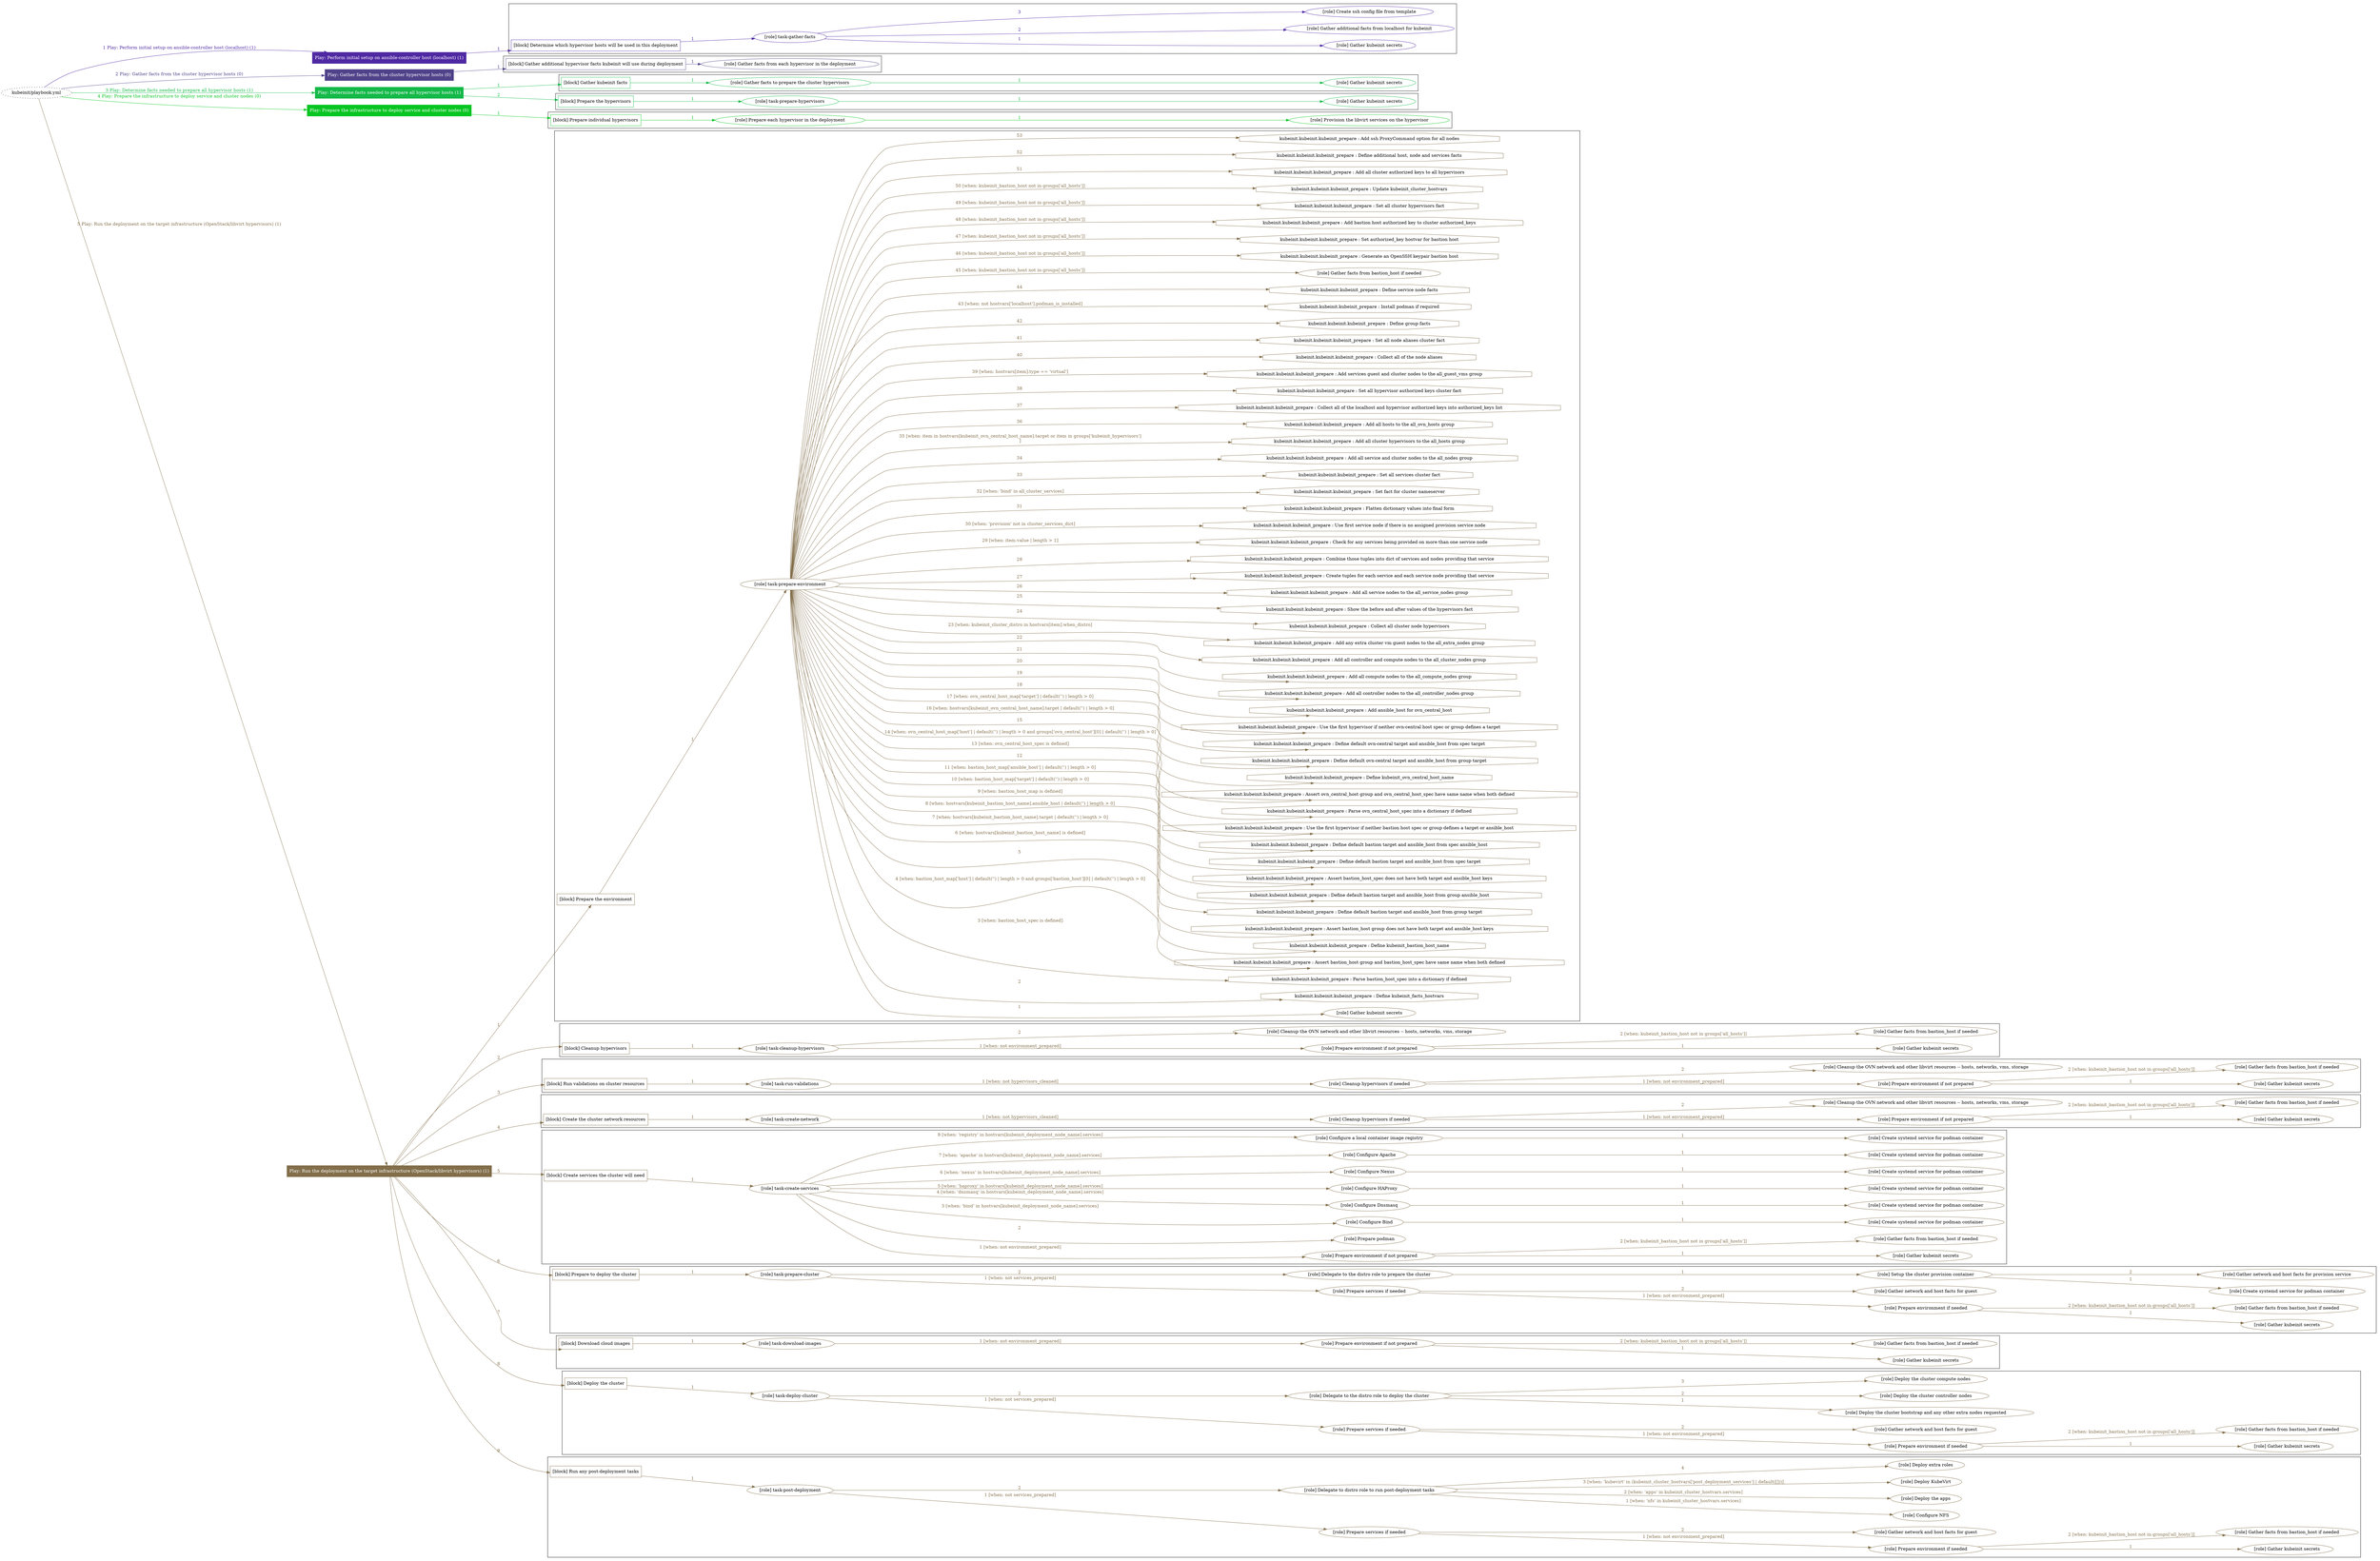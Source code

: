 digraph {
	graph [concentrate=true ordering=in rankdir=LR ratio=fill]
	edge [esep=5 sep=10]
	"kubeinit/playbook.yml" [URL="/home/runner/work/kubeinit/kubeinit/kubeinit/playbook.yml" id=playbook_cd96754c style=dotted]
	"kubeinit/playbook.yml" -> play_31ca516f [label="1 Play: Perform initial setup on ansible-controller host (localhost) (1)" color="#4f29a3" fontcolor="#4f29a3" id=edge_play_31ca516f labeltooltip="1 Play: Perform initial setup on ansible-controller host (localhost) (1)" tooltip="1 Play: Perform initial setup on ansible-controller host (localhost) (1)"]
	subgraph "Play: Perform initial setup on ansible-controller host (localhost) (1)" {
		play_31ca516f [label="Play: Perform initial setup on ansible-controller host (localhost) (1)" URL="/home/runner/work/kubeinit/kubeinit/kubeinit/playbook.yml" color="#4f29a3" fontcolor="#ffffff" id=play_31ca516f shape=box style=filled tooltip=localhost]
		play_31ca516f -> block_a98cf789 [label=1 color="#4f29a3" fontcolor="#4f29a3" id=edge_block_a98cf789 labeltooltip=1 tooltip=1]
		subgraph cluster_block_a98cf789 {
			block_a98cf789 [label="[block] Determine which hypervisor hosts will be used in this deployment" URL="/home/runner/work/kubeinit/kubeinit/kubeinit/playbook.yml" color="#4f29a3" id=block_a98cf789 labeltooltip="Determine which hypervisor hosts will be used in this deployment" shape=box tooltip="Determine which hypervisor hosts will be used in this deployment"]
			block_a98cf789 -> role_0cd63231 [label="1 " color="#4f29a3" fontcolor="#4f29a3" id=edge_role_0cd63231 labeltooltip="1 " tooltip="1 "]
			subgraph "task-gather-facts" {
				role_0cd63231 [label="[role] task-gather-facts" URL="/home/runner/work/kubeinit/kubeinit/kubeinit/playbook.yml" color="#4f29a3" id=role_0cd63231 tooltip="task-gather-facts"]
				role_0cd63231 -> role_702a0574 [label="1 " color="#4f29a3" fontcolor="#4f29a3" id=edge_role_702a0574 labeltooltip="1 " tooltip="1 "]
				subgraph "Gather kubeinit secrets" {
					role_702a0574 [label="[role] Gather kubeinit secrets" URL="/home/runner/.ansible/collections/ansible_collections/kubeinit/kubeinit/roles/kubeinit_prepare/tasks/build_hypervisors_group.yml" color="#4f29a3" id=role_702a0574 tooltip="Gather kubeinit secrets"]
				}
				role_0cd63231 -> role_13a2001a [label="2 " color="#4f29a3" fontcolor="#4f29a3" id=edge_role_13a2001a labeltooltip="2 " tooltip="2 "]
				subgraph "Gather additional facts from localhost for kubeinit" {
					role_13a2001a [label="[role] Gather additional facts from localhost for kubeinit" URL="/home/runner/.ansible/collections/ansible_collections/kubeinit/kubeinit/roles/kubeinit_prepare/tasks/build_hypervisors_group.yml" color="#4f29a3" id=role_13a2001a tooltip="Gather additional facts from localhost for kubeinit"]
				}
				role_0cd63231 -> role_75886740 [label="3 " color="#4f29a3" fontcolor="#4f29a3" id=edge_role_75886740 labeltooltip="3 " tooltip="3 "]
				subgraph "Create ssh config file from template" {
					role_75886740 [label="[role] Create ssh config file from template" URL="/home/runner/.ansible/collections/ansible_collections/kubeinit/kubeinit/roles/kubeinit_prepare/tasks/build_hypervisors_group.yml" color="#4f29a3" id=role_75886740 tooltip="Create ssh config file from template"]
				}
			}
		}
	}
	"kubeinit/playbook.yml" -> play_f879494f [label="2 Play: Gather facts from the cluster hypervisor hosts (0)" color="#50428a" fontcolor="#50428a" id=edge_play_f879494f labeltooltip="2 Play: Gather facts from the cluster hypervisor hosts (0)" tooltip="2 Play: Gather facts from the cluster hypervisor hosts (0)"]
	subgraph "Play: Gather facts from the cluster hypervisor hosts (0)" {
		play_f879494f [label="Play: Gather facts from the cluster hypervisor hosts (0)" URL="/home/runner/work/kubeinit/kubeinit/kubeinit/playbook.yml" color="#50428a" fontcolor="#ffffff" id=play_f879494f shape=box style=filled tooltip="Play: Gather facts from the cluster hypervisor hosts (0)"]
		play_f879494f -> block_66990379 [label=1 color="#50428a" fontcolor="#50428a" id=edge_block_66990379 labeltooltip=1 tooltip=1]
		subgraph cluster_block_66990379 {
			block_66990379 [label="[block] Gather additional hypervisor facts kubeinit will use during deployment" URL="/home/runner/work/kubeinit/kubeinit/kubeinit/playbook.yml" color="#50428a" id=block_66990379 labeltooltip="Gather additional hypervisor facts kubeinit will use during deployment" shape=box tooltip="Gather additional hypervisor facts kubeinit will use during deployment"]
			block_66990379 -> role_0a779ffc [label="1 " color="#50428a" fontcolor="#50428a" id=edge_role_0a779ffc labeltooltip="1 " tooltip="1 "]
			subgraph "Gather facts from each hypervisor in the deployment" {
				role_0a779ffc [label="[role] Gather facts from each hypervisor in the deployment" URL="/home/runner/work/kubeinit/kubeinit/kubeinit/playbook.yml" color="#50428a" id=role_0a779ffc tooltip="Gather facts from each hypervisor in the deployment"]
			}
		}
	}
	"kubeinit/playbook.yml" -> play_a99141f5 [label="3 Play: Determine facts needed to prepare all hypervisor hosts (1)" color="#13b948" fontcolor="#13b948" id=edge_play_a99141f5 labeltooltip="3 Play: Determine facts needed to prepare all hypervisor hosts (1)" tooltip="3 Play: Determine facts needed to prepare all hypervisor hosts (1)"]
	subgraph "Play: Determine facts needed to prepare all hypervisor hosts (1)" {
		play_a99141f5 [label="Play: Determine facts needed to prepare all hypervisor hosts (1)" URL="/home/runner/work/kubeinit/kubeinit/kubeinit/playbook.yml" color="#13b948" fontcolor="#ffffff" id=play_a99141f5 shape=box style=filled tooltip=localhost]
		play_a99141f5 -> block_0912dce0 [label=1 color="#13b948" fontcolor="#13b948" id=edge_block_0912dce0 labeltooltip=1 tooltip=1]
		subgraph cluster_block_0912dce0 {
			block_0912dce0 [label="[block] Gather kubeinit facts" URL="/home/runner/work/kubeinit/kubeinit/kubeinit/playbook.yml" color="#13b948" id=block_0912dce0 labeltooltip="Gather kubeinit facts" shape=box tooltip="Gather kubeinit facts"]
			block_0912dce0 -> role_3c33829e [label="1 " color="#13b948" fontcolor="#13b948" id=edge_role_3c33829e labeltooltip="1 " tooltip="1 "]
			subgraph "Gather facts to prepare the cluster hypervisors" {
				role_3c33829e [label="[role] Gather facts to prepare the cluster hypervisors" URL="/home/runner/work/kubeinit/kubeinit/kubeinit/playbook.yml" color="#13b948" id=role_3c33829e tooltip="Gather facts to prepare the cluster hypervisors"]
				role_3c33829e -> role_e5ea0dfd [label="1 " color="#13b948" fontcolor="#13b948" id=edge_role_e5ea0dfd labeltooltip="1 " tooltip="1 "]
				subgraph "Gather kubeinit secrets" {
					role_e5ea0dfd [label="[role] Gather kubeinit secrets" URL="/home/runner/.ansible/collections/ansible_collections/kubeinit/kubeinit/roles/kubeinit_prepare/tasks/gather_kubeinit_facts.yml" color="#13b948" id=role_e5ea0dfd tooltip="Gather kubeinit secrets"]
				}
			}
		}
		play_a99141f5 -> block_1e9adb67 [label=2 color="#13b948" fontcolor="#13b948" id=edge_block_1e9adb67 labeltooltip=2 tooltip=2]
		subgraph cluster_block_1e9adb67 {
			block_1e9adb67 [label="[block] Prepare the hypervisors" URL="/home/runner/work/kubeinit/kubeinit/kubeinit/playbook.yml" color="#13b948" id=block_1e9adb67 labeltooltip="Prepare the hypervisors" shape=box tooltip="Prepare the hypervisors"]
			block_1e9adb67 -> role_d9eb224f [label="1 " color="#13b948" fontcolor="#13b948" id=edge_role_d9eb224f labeltooltip="1 " tooltip="1 "]
			subgraph "task-prepare-hypervisors" {
				role_d9eb224f [label="[role] task-prepare-hypervisors" URL="/home/runner/work/kubeinit/kubeinit/kubeinit/playbook.yml" color="#13b948" id=role_d9eb224f tooltip="task-prepare-hypervisors"]
				role_d9eb224f -> role_2da538e9 [label="1 " color="#13b948" fontcolor="#13b948" id=edge_role_2da538e9 labeltooltip="1 " tooltip="1 "]
				subgraph "Gather kubeinit secrets" {
					role_2da538e9 [label="[role] Gather kubeinit secrets" URL="/home/runner/.ansible/collections/ansible_collections/kubeinit/kubeinit/roles/kubeinit_prepare/tasks/gather_kubeinit_facts.yml" color="#13b948" id=role_2da538e9 tooltip="Gather kubeinit secrets"]
				}
			}
		}
	}
	"kubeinit/playbook.yml" -> play_120ef4d0 [label="4 Play: Prepare the infrastructure to deploy service and cluster nodes (0)" color="#07c522" fontcolor="#07c522" id=edge_play_120ef4d0 labeltooltip="4 Play: Prepare the infrastructure to deploy service and cluster nodes (0)" tooltip="4 Play: Prepare the infrastructure to deploy service and cluster nodes (0)"]
	subgraph "Play: Prepare the infrastructure to deploy service and cluster nodes (0)" {
		play_120ef4d0 [label="Play: Prepare the infrastructure to deploy service and cluster nodes (0)" URL="/home/runner/work/kubeinit/kubeinit/kubeinit/playbook.yml" color="#07c522" fontcolor="#ffffff" id=play_120ef4d0 shape=box style=filled tooltip="Play: Prepare the infrastructure to deploy service and cluster nodes (0)"]
		play_120ef4d0 -> block_acc4b572 [label=1 color="#07c522" fontcolor="#07c522" id=edge_block_acc4b572 labeltooltip=1 tooltip=1]
		subgraph cluster_block_acc4b572 {
			block_acc4b572 [label="[block] Prepare individual hypervisors" URL="/home/runner/work/kubeinit/kubeinit/kubeinit/playbook.yml" color="#07c522" id=block_acc4b572 labeltooltip="Prepare individual hypervisors" shape=box tooltip="Prepare individual hypervisors"]
			block_acc4b572 -> role_96b4505d [label="1 " color="#07c522" fontcolor="#07c522" id=edge_role_96b4505d labeltooltip="1 " tooltip="1 "]
			subgraph "Prepare each hypervisor in the deployment" {
				role_96b4505d [label="[role] Prepare each hypervisor in the deployment" URL="/home/runner/work/kubeinit/kubeinit/kubeinit/playbook.yml" color="#07c522" id=role_96b4505d tooltip="Prepare each hypervisor in the deployment"]
				role_96b4505d -> role_48c92e05 [label="1 " color="#07c522" fontcolor="#07c522" id=edge_role_48c92e05 labeltooltip="1 " tooltip="1 "]
				subgraph "Provision the libvirt services on the hypervisor" {
					role_48c92e05 [label="[role] Provision the libvirt services on the hypervisor" URL="/home/runner/.ansible/collections/ansible_collections/kubeinit/kubeinit/roles/kubeinit_prepare/tasks/prepare_hypervisor.yml" color="#07c522" id=role_48c92e05 tooltip="Provision the libvirt services on the hypervisor"]
				}
			}
		}
	}
	"kubeinit/playbook.yml" -> play_6562cca4 [label="5 Play: Run the deployment on the target infrastructure (OpenStack/libvirt hypervisors) (1)" color="#826e4a" fontcolor="#826e4a" id=edge_play_6562cca4 labeltooltip="5 Play: Run the deployment on the target infrastructure (OpenStack/libvirt hypervisors) (1)" tooltip="5 Play: Run the deployment on the target infrastructure (OpenStack/libvirt hypervisors) (1)"]
	subgraph "Play: Run the deployment on the target infrastructure (OpenStack/libvirt hypervisors) (1)" {
		play_6562cca4 [label="Play: Run the deployment on the target infrastructure (OpenStack/libvirt hypervisors) (1)" URL="/home/runner/work/kubeinit/kubeinit/kubeinit/playbook.yml" color="#826e4a" fontcolor="#ffffff" id=play_6562cca4 shape=box style=filled tooltip=localhost]
		play_6562cca4 -> block_4bbecf00 [label=1 color="#826e4a" fontcolor="#826e4a" id=edge_block_4bbecf00 labeltooltip=1 tooltip=1]
		subgraph cluster_block_4bbecf00 {
			block_4bbecf00 [label="[block] Prepare the environment" URL="/home/runner/work/kubeinit/kubeinit/kubeinit/playbook.yml" color="#826e4a" id=block_4bbecf00 labeltooltip="Prepare the environment" shape=box tooltip="Prepare the environment"]
			block_4bbecf00 -> role_8093f368 [label="1 " color="#826e4a" fontcolor="#826e4a" id=edge_role_8093f368 labeltooltip="1 " tooltip="1 "]
			subgraph "task-prepare-environment" {
				role_8093f368 [label="[role] task-prepare-environment" URL="/home/runner/work/kubeinit/kubeinit/kubeinit/playbook.yml" color="#826e4a" id=role_8093f368 tooltip="task-prepare-environment"]
				role_8093f368 -> role_9d9e506d [label="1 " color="#826e4a" fontcolor="#826e4a" id=edge_role_9d9e506d labeltooltip="1 " tooltip="1 "]
				subgraph "Gather kubeinit secrets" {
					role_9d9e506d [label="[role] Gather kubeinit secrets" URL="/home/runner/.ansible/collections/ansible_collections/kubeinit/kubeinit/roles/kubeinit_prepare/tasks/gather_kubeinit_facts.yml" color="#826e4a" id=role_9d9e506d tooltip="Gather kubeinit secrets"]
				}
				task_2d6afce2 [label="kubeinit.kubeinit.kubeinit_prepare : Define kubeinit_facts_hostvars" URL="/home/runner/.ansible/collections/ansible_collections/kubeinit/kubeinit/roles/kubeinit_prepare/tasks/main.yml" color="#826e4a" id=task_2d6afce2 shape=octagon tooltip="kubeinit.kubeinit.kubeinit_prepare : Define kubeinit_facts_hostvars"]
				role_8093f368 -> task_2d6afce2 [label="2 " color="#826e4a" fontcolor="#826e4a" id=edge_task_2d6afce2 labeltooltip="2 " tooltip="2 "]
				task_119a2e9e [label="kubeinit.kubeinit.kubeinit_prepare : Parse bastion_host_spec into a dictionary if defined" URL="/home/runner/.ansible/collections/ansible_collections/kubeinit/kubeinit/roles/kubeinit_prepare/tasks/main.yml" color="#826e4a" id=task_119a2e9e shape=octagon tooltip="kubeinit.kubeinit.kubeinit_prepare : Parse bastion_host_spec into a dictionary if defined"]
				role_8093f368 -> task_119a2e9e [label="3 [when: bastion_host_spec is defined]" color="#826e4a" fontcolor="#826e4a" id=edge_task_119a2e9e labeltooltip="3 [when: bastion_host_spec is defined]" tooltip="3 [when: bastion_host_spec is defined]"]
				task_d3155ee6 [label="kubeinit.kubeinit.kubeinit_prepare : Assert bastion_host group and bastion_host_spec have same name when both defined" URL="/home/runner/.ansible/collections/ansible_collections/kubeinit/kubeinit/roles/kubeinit_prepare/tasks/main.yml" color="#826e4a" id=task_d3155ee6 shape=octagon tooltip="kubeinit.kubeinit.kubeinit_prepare : Assert bastion_host group and bastion_host_spec have same name when both defined"]
				role_8093f368 -> task_d3155ee6 [label="4 [when: bastion_host_map['host'] | default('') | length > 0 and groups['bastion_host'][0] | default('') | length > 0]" color="#826e4a" fontcolor="#826e4a" id=edge_task_d3155ee6 labeltooltip="4 [when: bastion_host_map['host'] | default('') | length > 0 and groups['bastion_host'][0] | default('') | length > 0]" tooltip="4 [when: bastion_host_map['host'] | default('') | length > 0 and groups['bastion_host'][0] | default('') | length > 0]"]
				task_b5d0d965 [label="kubeinit.kubeinit.kubeinit_prepare : Define kubeinit_bastion_host_name" URL="/home/runner/.ansible/collections/ansible_collections/kubeinit/kubeinit/roles/kubeinit_prepare/tasks/main.yml" color="#826e4a" id=task_b5d0d965 shape=octagon tooltip="kubeinit.kubeinit.kubeinit_prepare : Define kubeinit_bastion_host_name"]
				role_8093f368 -> task_b5d0d965 [label="5 " color="#826e4a" fontcolor="#826e4a" id=edge_task_b5d0d965 labeltooltip="5 " tooltip="5 "]
				task_1aba3b4d [label="kubeinit.kubeinit.kubeinit_prepare : Assert bastion_host group does not have both target and ansible_host keys" URL="/home/runner/.ansible/collections/ansible_collections/kubeinit/kubeinit/roles/kubeinit_prepare/tasks/main.yml" color="#826e4a" id=task_1aba3b4d shape=octagon tooltip="kubeinit.kubeinit.kubeinit_prepare : Assert bastion_host group does not have both target and ansible_host keys"]
				role_8093f368 -> task_1aba3b4d [label="6 [when: hostvars[kubeinit_bastion_host_name] is defined]" color="#826e4a" fontcolor="#826e4a" id=edge_task_1aba3b4d labeltooltip="6 [when: hostvars[kubeinit_bastion_host_name] is defined]" tooltip="6 [when: hostvars[kubeinit_bastion_host_name] is defined]"]
				task_b4740c6e [label="kubeinit.kubeinit.kubeinit_prepare : Define default bastion target and ansible_host from group target" URL="/home/runner/.ansible/collections/ansible_collections/kubeinit/kubeinit/roles/kubeinit_prepare/tasks/main.yml" color="#826e4a" id=task_b4740c6e shape=octagon tooltip="kubeinit.kubeinit.kubeinit_prepare : Define default bastion target and ansible_host from group target"]
				role_8093f368 -> task_b4740c6e [label="7 [when: hostvars[kubeinit_bastion_host_name].target | default('') | length > 0]" color="#826e4a" fontcolor="#826e4a" id=edge_task_b4740c6e labeltooltip="7 [when: hostvars[kubeinit_bastion_host_name].target | default('') | length > 0]" tooltip="7 [when: hostvars[kubeinit_bastion_host_name].target | default('') | length > 0]"]
				task_8dd28118 [label="kubeinit.kubeinit.kubeinit_prepare : Define default bastion target and ansible_host from group ansible_host" URL="/home/runner/.ansible/collections/ansible_collections/kubeinit/kubeinit/roles/kubeinit_prepare/tasks/main.yml" color="#826e4a" id=task_8dd28118 shape=octagon tooltip="kubeinit.kubeinit.kubeinit_prepare : Define default bastion target and ansible_host from group ansible_host"]
				role_8093f368 -> task_8dd28118 [label="8 [when: hostvars[kubeinit_bastion_host_name].ansible_host | default('') | length > 0]" color="#826e4a" fontcolor="#826e4a" id=edge_task_8dd28118 labeltooltip="8 [when: hostvars[kubeinit_bastion_host_name].ansible_host | default('') | length > 0]" tooltip="8 [when: hostvars[kubeinit_bastion_host_name].ansible_host | default('') | length > 0]"]
				task_54ec94fd [label="kubeinit.kubeinit.kubeinit_prepare : Assert bastion_host_spec does not have both target and ansible_host keys" URL="/home/runner/.ansible/collections/ansible_collections/kubeinit/kubeinit/roles/kubeinit_prepare/tasks/main.yml" color="#826e4a" id=task_54ec94fd shape=octagon tooltip="kubeinit.kubeinit.kubeinit_prepare : Assert bastion_host_spec does not have both target and ansible_host keys"]
				role_8093f368 -> task_54ec94fd [label="9 [when: bastion_host_map is defined]" color="#826e4a" fontcolor="#826e4a" id=edge_task_54ec94fd labeltooltip="9 [when: bastion_host_map is defined]" tooltip="9 [when: bastion_host_map is defined]"]
				task_e5db73c6 [label="kubeinit.kubeinit.kubeinit_prepare : Define default bastion target and ansible_host from spec target" URL="/home/runner/.ansible/collections/ansible_collections/kubeinit/kubeinit/roles/kubeinit_prepare/tasks/main.yml" color="#826e4a" id=task_e5db73c6 shape=octagon tooltip="kubeinit.kubeinit.kubeinit_prepare : Define default bastion target and ansible_host from spec target"]
				role_8093f368 -> task_e5db73c6 [label="10 [when: bastion_host_map['target'] | default('') | length > 0]" color="#826e4a" fontcolor="#826e4a" id=edge_task_e5db73c6 labeltooltip="10 [when: bastion_host_map['target'] | default('') | length > 0]" tooltip="10 [when: bastion_host_map['target'] | default('') | length > 0]"]
				task_49582b33 [label="kubeinit.kubeinit.kubeinit_prepare : Define default bastion target and ansible_host from spec ansible_host" URL="/home/runner/.ansible/collections/ansible_collections/kubeinit/kubeinit/roles/kubeinit_prepare/tasks/main.yml" color="#826e4a" id=task_49582b33 shape=octagon tooltip="kubeinit.kubeinit.kubeinit_prepare : Define default bastion target and ansible_host from spec ansible_host"]
				role_8093f368 -> task_49582b33 [label="11 [when: bastion_host_map['ansible_host'] | default('') | length > 0]" color="#826e4a" fontcolor="#826e4a" id=edge_task_49582b33 labeltooltip="11 [when: bastion_host_map['ansible_host'] | default('') | length > 0]" tooltip="11 [when: bastion_host_map['ansible_host'] | default('') | length > 0]"]
				task_a367775b [label="kubeinit.kubeinit.kubeinit_prepare : Use the first hypervisor if neither bastion host spec or group defines a target or ansible_host" URL="/home/runner/.ansible/collections/ansible_collections/kubeinit/kubeinit/roles/kubeinit_prepare/tasks/main.yml" color="#826e4a" id=task_a367775b shape=octagon tooltip="kubeinit.kubeinit.kubeinit_prepare : Use the first hypervisor if neither bastion host spec or group defines a target or ansible_host"]
				role_8093f368 -> task_a367775b [label="12 " color="#826e4a" fontcolor="#826e4a" id=edge_task_a367775b labeltooltip="12 " tooltip="12 "]
				task_12df6e96 [label="kubeinit.kubeinit.kubeinit_prepare : Parse ovn_central_host_spec into a dictionary if defined" URL="/home/runner/.ansible/collections/ansible_collections/kubeinit/kubeinit/roles/kubeinit_prepare/tasks/main.yml" color="#826e4a" id=task_12df6e96 shape=octagon tooltip="kubeinit.kubeinit.kubeinit_prepare : Parse ovn_central_host_spec into a dictionary if defined"]
				role_8093f368 -> task_12df6e96 [label="13 [when: ovn_central_host_spec is defined]" color="#826e4a" fontcolor="#826e4a" id=edge_task_12df6e96 labeltooltip="13 [when: ovn_central_host_spec is defined]" tooltip="13 [when: ovn_central_host_spec is defined]"]
				task_fd94ab7f [label="kubeinit.kubeinit.kubeinit_prepare : Assert ovn_central_host group and ovn_central_host_spec have same name when both defined" URL="/home/runner/.ansible/collections/ansible_collections/kubeinit/kubeinit/roles/kubeinit_prepare/tasks/main.yml" color="#826e4a" id=task_fd94ab7f shape=octagon tooltip="kubeinit.kubeinit.kubeinit_prepare : Assert ovn_central_host group and ovn_central_host_spec have same name when both defined"]
				role_8093f368 -> task_fd94ab7f [label="14 [when: ovn_central_host_map['host'] | default('') | length > 0 and groups['ovn_central_host'][0] | default('') | length > 0]" color="#826e4a" fontcolor="#826e4a" id=edge_task_fd94ab7f labeltooltip="14 [when: ovn_central_host_map['host'] | default('') | length > 0 and groups['ovn_central_host'][0] | default('') | length > 0]" tooltip="14 [when: ovn_central_host_map['host'] | default('') | length > 0 and groups['ovn_central_host'][0] | default('') | length > 0]"]
				task_38d6249e [label="kubeinit.kubeinit.kubeinit_prepare : Define kubeinit_ovn_central_host_name" URL="/home/runner/.ansible/collections/ansible_collections/kubeinit/kubeinit/roles/kubeinit_prepare/tasks/main.yml" color="#826e4a" id=task_38d6249e shape=octagon tooltip="kubeinit.kubeinit.kubeinit_prepare : Define kubeinit_ovn_central_host_name"]
				role_8093f368 -> task_38d6249e [label="15 " color="#826e4a" fontcolor="#826e4a" id=edge_task_38d6249e labeltooltip="15 " tooltip="15 "]
				task_36931dc3 [label="kubeinit.kubeinit.kubeinit_prepare : Define default ovn-central target and ansible_host from group target" URL="/home/runner/.ansible/collections/ansible_collections/kubeinit/kubeinit/roles/kubeinit_prepare/tasks/main.yml" color="#826e4a" id=task_36931dc3 shape=octagon tooltip="kubeinit.kubeinit.kubeinit_prepare : Define default ovn-central target and ansible_host from group target"]
				role_8093f368 -> task_36931dc3 [label="16 [when: hostvars[kubeinit_ovn_central_host_name].target | default('') | length > 0]" color="#826e4a" fontcolor="#826e4a" id=edge_task_36931dc3 labeltooltip="16 [when: hostvars[kubeinit_ovn_central_host_name].target | default('') | length > 0]" tooltip="16 [when: hostvars[kubeinit_ovn_central_host_name].target | default('') | length > 0]"]
				task_1d44c47c [label="kubeinit.kubeinit.kubeinit_prepare : Define default ovn-central target and ansible_host from spec target" URL="/home/runner/.ansible/collections/ansible_collections/kubeinit/kubeinit/roles/kubeinit_prepare/tasks/main.yml" color="#826e4a" id=task_1d44c47c shape=octagon tooltip="kubeinit.kubeinit.kubeinit_prepare : Define default ovn-central target and ansible_host from spec target"]
				role_8093f368 -> task_1d44c47c [label="17 [when: ovn_central_host_map['target'] | default('') | length > 0]" color="#826e4a" fontcolor="#826e4a" id=edge_task_1d44c47c labeltooltip="17 [when: ovn_central_host_map['target'] | default('') | length > 0]" tooltip="17 [when: ovn_central_host_map['target'] | default('') | length > 0]"]
				task_f9de53af [label="kubeinit.kubeinit.kubeinit_prepare : Use the first hypervisor if neither ovn-central host spec or group defines a target" URL="/home/runner/.ansible/collections/ansible_collections/kubeinit/kubeinit/roles/kubeinit_prepare/tasks/main.yml" color="#826e4a" id=task_f9de53af shape=octagon tooltip="kubeinit.kubeinit.kubeinit_prepare : Use the first hypervisor if neither ovn-central host spec or group defines a target"]
				role_8093f368 -> task_f9de53af [label="18 " color="#826e4a" fontcolor="#826e4a" id=edge_task_f9de53af labeltooltip="18 " tooltip="18 "]
				task_d783620c [label="kubeinit.kubeinit.kubeinit_prepare : Add ansible_host for ovn_central_host" URL="/home/runner/.ansible/collections/ansible_collections/kubeinit/kubeinit/roles/kubeinit_prepare/tasks/main.yml" color="#826e4a" id=task_d783620c shape=octagon tooltip="kubeinit.kubeinit.kubeinit_prepare : Add ansible_host for ovn_central_host"]
				role_8093f368 -> task_d783620c [label="19 " color="#826e4a" fontcolor="#826e4a" id=edge_task_d783620c labeltooltip="19 " tooltip="19 "]
				task_34242be8 [label="kubeinit.kubeinit.kubeinit_prepare : Add all controller nodes to the all_controller_nodes group" URL="/home/runner/.ansible/collections/ansible_collections/kubeinit/kubeinit/roles/kubeinit_prepare/tasks/prepare_groups.yml" color="#826e4a" id=task_34242be8 shape=octagon tooltip="kubeinit.kubeinit.kubeinit_prepare : Add all controller nodes to the all_controller_nodes group"]
				role_8093f368 -> task_34242be8 [label="20 " color="#826e4a" fontcolor="#826e4a" id=edge_task_34242be8 labeltooltip="20 " tooltip="20 "]
				task_1118f6e6 [label="kubeinit.kubeinit.kubeinit_prepare : Add all compute nodes to the all_compute_nodes group" URL="/home/runner/.ansible/collections/ansible_collections/kubeinit/kubeinit/roles/kubeinit_prepare/tasks/prepare_groups.yml" color="#826e4a" id=task_1118f6e6 shape=octagon tooltip="kubeinit.kubeinit.kubeinit_prepare : Add all compute nodes to the all_compute_nodes group"]
				role_8093f368 -> task_1118f6e6 [label="21 " color="#826e4a" fontcolor="#826e4a" id=edge_task_1118f6e6 labeltooltip="21 " tooltip="21 "]
				task_d7dbdb86 [label="kubeinit.kubeinit.kubeinit_prepare : Add all controller and compute nodes to the all_cluster_nodes group" URL="/home/runner/.ansible/collections/ansible_collections/kubeinit/kubeinit/roles/kubeinit_prepare/tasks/prepare_groups.yml" color="#826e4a" id=task_d7dbdb86 shape=octagon tooltip="kubeinit.kubeinit.kubeinit_prepare : Add all controller and compute nodes to the all_cluster_nodes group"]
				role_8093f368 -> task_d7dbdb86 [label="22 " color="#826e4a" fontcolor="#826e4a" id=edge_task_d7dbdb86 labeltooltip="22 " tooltip="22 "]
				task_87391fa2 [label="kubeinit.kubeinit.kubeinit_prepare : Add any extra cluster vm guest nodes to the all_extra_nodes group" URL="/home/runner/.ansible/collections/ansible_collections/kubeinit/kubeinit/roles/kubeinit_prepare/tasks/prepare_groups.yml" color="#826e4a" id=task_87391fa2 shape=octagon tooltip="kubeinit.kubeinit.kubeinit_prepare : Add any extra cluster vm guest nodes to the all_extra_nodes group"]
				role_8093f368 -> task_87391fa2 [label="23 [when: kubeinit_cluster_distro in hostvars[item].when_distro]" color="#826e4a" fontcolor="#826e4a" id=edge_task_87391fa2 labeltooltip="23 [when: kubeinit_cluster_distro in hostvars[item].when_distro]" tooltip="23 [when: kubeinit_cluster_distro in hostvars[item].when_distro]"]
				task_4af0dbf6 [label="kubeinit.kubeinit.kubeinit_prepare : Collect all cluster node hypervisors" URL="/home/runner/.ansible/collections/ansible_collections/kubeinit/kubeinit/roles/kubeinit_prepare/tasks/prepare_groups.yml" color="#826e4a" id=task_4af0dbf6 shape=octagon tooltip="kubeinit.kubeinit.kubeinit_prepare : Collect all cluster node hypervisors"]
				role_8093f368 -> task_4af0dbf6 [label="24 " color="#826e4a" fontcolor="#826e4a" id=edge_task_4af0dbf6 labeltooltip="24 " tooltip="24 "]
				task_713dc970 [label="kubeinit.kubeinit.kubeinit_prepare : Show the before and after values of the hypervisors fact" URL="/home/runner/.ansible/collections/ansible_collections/kubeinit/kubeinit/roles/kubeinit_prepare/tasks/prepare_groups.yml" color="#826e4a" id=task_713dc970 shape=octagon tooltip="kubeinit.kubeinit.kubeinit_prepare : Show the before and after values of the hypervisors fact"]
				role_8093f368 -> task_713dc970 [label="25 " color="#826e4a" fontcolor="#826e4a" id=edge_task_713dc970 labeltooltip="25 " tooltip="25 "]
				task_059ce909 [label="kubeinit.kubeinit.kubeinit_prepare : Add all service nodes to the all_service_nodes group" URL="/home/runner/.ansible/collections/ansible_collections/kubeinit/kubeinit/roles/kubeinit_prepare/tasks/prepare_groups.yml" color="#826e4a" id=task_059ce909 shape=octagon tooltip="kubeinit.kubeinit.kubeinit_prepare : Add all service nodes to the all_service_nodes group"]
				role_8093f368 -> task_059ce909 [label="26 " color="#826e4a" fontcolor="#826e4a" id=edge_task_059ce909 labeltooltip="26 " tooltip="26 "]
				task_3366292a [label="kubeinit.kubeinit.kubeinit_prepare : Create tuples for each service and each service node providing that service" URL="/home/runner/.ansible/collections/ansible_collections/kubeinit/kubeinit/roles/kubeinit_prepare/tasks/prepare_groups.yml" color="#826e4a" id=task_3366292a shape=octagon tooltip="kubeinit.kubeinit.kubeinit_prepare : Create tuples for each service and each service node providing that service"]
				role_8093f368 -> task_3366292a [label="27 " color="#826e4a" fontcolor="#826e4a" id=edge_task_3366292a labeltooltip="27 " tooltip="27 "]
				task_8aa3ab65 [label="kubeinit.kubeinit.kubeinit_prepare : Combine those tuples into dict of services and nodes providing that service" URL="/home/runner/.ansible/collections/ansible_collections/kubeinit/kubeinit/roles/kubeinit_prepare/tasks/prepare_groups.yml" color="#826e4a" id=task_8aa3ab65 shape=octagon tooltip="kubeinit.kubeinit.kubeinit_prepare : Combine those tuples into dict of services and nodes providing that service"]
				role_8093f368 -> task_8aa3ab65 [label="28 " color="#826e4a" fontcolor="#826e4a" id=edge_task_8aa3ab65 labeltooltip="28 " tooltip="28 "]
				task_1f12a7bf [label="kubeinit.kubeinit.kubeinit_prepare : Check for any services being provided on more than one service node" URL="/home/runner/.ansible/collections/ansible_collections/kubeinit/kubeinit/roles/kubeinit_prepare/tasks/prepare_groups.yml" color="#826e4a" id=task_1f12a7bf shape=octagon tooltip="kubeinit.kubeinit.kubeinit_prepare : Check for any services being provided on more than one service node"]
				role_8093f368 -> task_1f12a7bf [label="29 [when: item.value | length > 1]" color="#826e4a" fontcolor="#826e4a" id=edge_task_1f12a7bf labeltooltip="29 [when: item.value | length > 1]" tooltip="29 [when: item.value | length > 1]"]
				task_4de67b84 [label="kubeinit.kubeinit.kubeinit_prepare : Use first service node if there is no assigned provision service node" URL="/home/runner/.ansible/collections/ansible_collections/kubeinit/kubeinit/roles/kubeinit_prepare/tasks/prepare_groups.yml" color="#826e4a" id=task_4de67b84 shape=octagon tooltip="kubeinit.kubeinit.kubeinit_prepare : Use first service node if there is no assigned provision service node"]
				role_8093f368 -> task_4de67b84 [label="30 [when: 'provision' not in cluster_services_dict]" color="#826e4a" fontcolor="#826e4a" id=edge_task_4de67b84 labeltooltip="30 [when: 'provision' not in cluster_services_dict]" tooltip="30 [when: 'provision' not in cluster_services_dict]"]
				task_cf549ffb [label="kubeinit.kubeinit.kubeinit_prepare : Flatten dictionary values into final form" URL="/home/runner/.ansible/collections/ansible_collections/kubeinit/kubeinit/roles/kubeinit_prepare/tasks/prepare_groups.yml" color="#826e4a" id=task_cf549ffb shape=octagon tooltip="kubeinit.kubeinit.kubeinit_prepare : Flatten dictionary values into final form"]
				role_8093f368 -> task_cf549ffb [label="31 " color="#826e4a" fontcolor="#826e4a" id=edge_task_cf549ffb labeltooltip="31 " tooltip="31 "]
				task_c9048569 [label="kubeinit.kubeinit.kubeinit_prepare : Set fact for cluster nameserver" URL="/home/runner/.ansible/collections/ansible_collections/kubeinit/kubeinit/roles/kubeinit_prepare/tasks/prepare_groups.yml" color="#826e4a" id=task_c9048569 shape=octagon tooltip="kubeinit.kubeinit.kubeinit_prepare : Set fact for cluster nameserver"]
				role_8093f368 -> task_c9048569 [label="32 [when: 'bind' in all_cluster_services]" color="#826e4a" fontcolor="#826e4a" id=edge_task_c9048569 labeltooltip="32 [when: 'bind' in all_cluster_services]" tooltip="32 [when: 'bind' in all_cluster_services]"]
				task_36562988 [label="kubeinit.kubeinit.kubeinit_prepare : Set all services cluster fact" URL="/home/runner/.ansible/collections/ansible_collections/kubeinit/kubeinit/roles/kubeinit_prepare/tasks/prepare_groups.yml" color="#826e4a" id=task_36562988 shape=octagon tooltip="kubeinit.kubeinit.kubeinit_prepare : Set all services cluster fact"]
				role_8093f368 -> task_36562988 [label="33 " color="#826e4a" fontcolor="#826e4a" id=edge_task_36562988 labeltooltip="33 " tooltip="33 "]
				task_a3d579bb [label="kubeinit.kubeinit.kubeinit_prepare : Add all service and cluster nodes to the all_nodes group" URL="/home/runner/.ansible/collections/ansible_collections/kubeinit/kubeinit/roles/kubeinit_prepare/tasks/prepare_groups.yml" color="#826e4a" id=task_a3d579bb shape=octagon tooltip="kubeinit.kubeinit.kubeinit_prepare : Add all service and cluster nodes to the all_nodes group"]
				role_8093f368 -> task_a3d579bb [label="34 " color="#826e4a" fontcolor="#826e4a" id=edge_task_a3d579bb labeltooltip="34 " tooltip="34 "]
				task_90732594 [label="kubeinit.kubeinit.kubeinit_prepare : Add all cluster hypervisors to the all_hosts group" URL="/home/runner/.ansible/collections/ansible_collections/kubeinit/kubeinit/roles/kubeinit_prepare/tasks/prepare_groups.yml" color="#826e4a" id=task_90732594 shape=octagon tooltip="kubeinit.kubeinit.kubeinit_prepare : Add all cluster hypervisors to the all_hosts group"]
				role_8093f368 -> task_90732594 [label="35 [when: item in hostvars[kubeinit_ovn_central_host_name].target or item in groups['kubeinit_hypervisors']
]" color="#826e4a" fontcolor="#826e4a" id=edge_task_90732594 labeltooltip="35 [when: item in hostvars[kubeinit_ovn_central_host_name].target or item in groups['kubeinit_hypervisors']
]" tooltip="35 [when: item in hostvars[kubeinit_ovn_central_host_name].target or item in groups['kubeinit_hypervisors']
]"]
				task_5ad7f785 [label="kubeinit.kubeinit.kubeinit_prepare : Add all hosts to the all_ovn_hosts group" URL="/home/runner/.ansible/collections/ansible_collections/kubeinit/kubeinit/roles/kubeinit_prepare/tasks/prepare_groups.yml" color="#826e4a" id=task_5ad7f785 shape=octagon tooltip="kubeinit.kubeinit.kubeinit_prepare : Add all hosts to the all_ovn_hosts group"]
				role_8093f368 -> task_5ad7f785 [label="36 " color="#826e4a" fontcolor="#826e4a" id=edge_task_5ad7f785 labeltooltip="36 " tooltip="36 "]
				task_3957d340 [label="kubeinit.kubeinit.kubeinit_prepare : Collect all of the localhost and hypervisor authorized keys into authorized_keys list" URL="/home/runner/.ansible/collections/ansible_collections/kubeinit/kubeinit/roles/kubeinit_prepare/tasks/prepare_groups.yml" color="#826e4a" id=task_3957d340 shape=octagon tooltip="kubeinit.kubeinit.kubeinit_prepare : Collect all of the localhost and hypervisor authorized keys into authorized_keys list"]
				role_8093f368 -> task_3957d340 [label="37 " color="#826e4a" fontcolor="#826e4a" id=edge_task_3957d340 labeltooltip="37 " tooltip="37 "]
				task_3a6e4563 [label="kubeinit.kubeinit.kubeinit_prepare : Set all hypervisor authorized keys cluster fact" URL="/home/runner/.ansible/collections/ansible_collections/kubeinit/kubeinit/roles/kubeinit_prepare/tasks/prepare_groups.yml" color="#826e4a" id=task_3a6e4563 shape=octagon tooltip="kubeinit.kubeinit.kubeinit_prepare : Set all hypervisor authorized keys cluster fact"]
				role_8093f368 -> task_3a6e4563 [label="38 " color="#826e4a" fontcolor="#826e4a" id=edge_task_3a6e4563 labeltooltip="38 " tooltip="38 "]
				task_c7b65b74 [label="kubeinit.kubeinit.kubeinit_prepare : Add services guest and cluster nodes to the all_guest_vms group" URL="/home/runner/.ansible/collections/ansible_collections/kubeinit/kubeinit/roles/kubeinit_prepare/tasks/prepare_groups.yml" color="#826e4a" id=task_c7b65b74 shape=octagon tooltip="kubeinit.kubeinit.kubeinit_prepare : Add services guest and cluster nodes to the all_guest_vms group"]
				role_8093f368 -> task_c7b65b74 [label="39 [when: hostvars[item].type == 'virtual']" color="#826e4a" fontcolor="#826e4a" id=edge_task_c7b65b74 labeltooltip="39 [when: hostvars[item].type == 'virtual']" tooltip="39 [when: hostvars[item].type == 'virtual']"]
				task_5bce7102 [label="kubeinit.kubeinit.kubeinit_prepare : Collect all of the node aliases" URL="/home/runner/.ansible/collections/ansible_collections/kubeinit/kubeinit/roles/kubeinit_prepare/tasks/prepare_groups.yml" color="#826e4a" id=task_5bce7102 shape=octagon tooltip="kubeinit.kubeinit.kubeinit_prepare : Collect all of the node aliases"]
				role_8093f368 -> task_5bce7102 [label="40 " color="#826e4a" fontcolor="#826e4a" id=edge_task_5bce7102 labeltooltip="40 " tooltip="40 "]
				task_8fb10f0f [label="kubeinit.kubeinit.kubeinit_prepare : Set all node aliases cluster fact" URL="/home/runner/.ansible/collections/ansible_collections/kubeinit/kubeinit/roles/kubeinit_prepare/tasks/prepare_groups.yml" color="#826e4a" id=task_8fb10f0f shape=octagon tooltip="kubeinit.kubeinit.kubeinit_prepare : Set all node aliases cluster fact"]
				role_8093f368 -> task_8fb10f0f [label="41 " color="#826e4a" fontcolor="#826e4a" id=edge_task_8fb10f0f labeltooltip="41 " tooltip="41 "]
				task_56fe284f [label="kubeinit.kubeinit.kubeinit_prepare : Define group facts" URL="/home/runner/.ansible/collections/ansible_collections/kubeinit/kubeinit/roles/kubeinit_prepare/tasks/main.yml" color="#826e4a" id=task_56fe284f shape=octagon tooltip="kubeinit.kubeinit.kubeinit_prepare : Define group facts"]
				role_8093f368 -> task_56fe284f [label="42 " color="#826e4a" fontcolor="#826e4a" id=edge_task_56fe284f labeltooltip="42 " tooltip="42 "]
				task_d82799b3 [label="kubeinit.kubeinit.kubeinit_prepare : Install podman if required" URL="/home/runner/.ansible/collections/ansible_collections/kubeinit/kubeinit/roles/kubeinit_prepare/tasks/main.yml" color="#826e4a" id=task_d82799b3 shape=octagon tooltip="kubeinit.kubeinit.kubeinit_prepare : Install podman if required"]
				role_8093f368 -> task_d82799b3 [label="43 [when: not hostvars['localhost'].podman_is_installed]" color="#826e4a" fontcolor="#826e4a" id=edge_task_d82799b3 labeltooltip="43 [when: not hostvars['localhost'].podman_is_installed]" tooltip="43 [when: not hostvars['localhost'].podman_is_installed]"]
				task_ead6502a [label="kubeinit.kubeinit.kubeinit_prepare : Define service node facts" URL="/home/runner/.ansible/collections/ansible_collections/kubeinit/kubeinit/roles/kubeinit_prepare/tasks/main.yml" color="#826e4a" id=task_ead6502a shape=octagon tooltip="kubeinit.kubeinit.kubeinit_prepare : Define service node facts"]
				role_8093f368 -> task_ead6502a [label="44 " color="#826e4a" fontcolor="#826e4a" id=edge_task_ead6502a labeltooltip="44 " tooltip="44 "]
				role_8093f368 -> role_68e5bc15 [label="45 [when: kubeinit_bastion_host not in groups['all_hosts']]" color="#826e4a" fontcolor="#826e4a" id=edge_role_68e5bc15 labeltooltip="45 [when: kubeinit_bastion_host not in groups['all_hosts']]" tooltip="45 [when: kubeinit_bastion_host not in groups['all_hosts']]"]
				subgraph "Gather facts from bastion_host if needed" {
					role_68e5bc15 [label="[role] Gather facts from bastion_host if needed" URL="/home/runner/.ansible/collections/ansible_collections/kubeinit/kubeinit/roles/kubeinit_prepare/tasks/main.yml" color="#826e4a" id=role_68e5bc15 tooltip="Gather facts from bastion_host if needed"]
				}
				task_e6f2c824 [label="kubeinit.kubeinit.kubeinit_prepare : Generate an OpenSSH keypair bastion host" URL="/home/runner/.ansible/collections/ansible_collections/kubeinit/kubeinit/roles/kubeinit_prepare/tasks/main.yml" color="#826e4a" id=task_e6f2c824 shape=octagon tooltip="kubeinit.kubeinit.kubeinit_prepare : Generate an OpenSSH keypair bastion host"]
				role_8093f368 -> task_e6f2c824 [label="46 [when: kubeinit_bastion_host not in groups['all_hosts']]" color="#826e4a" fontcolor="#826e4a" id=edge_task_e6f2c824 labeltooltip="46 [when: kubeinit_bastion_host not in groups['all_hosts']]" tooltip="46 [when: kubeinit_bastion_host not in groups['all_hosts']]"]
				task_7dbb0b99 [label="kubeinit.kubeinit.kubeinit_prepare : Set authorized_key hostvar for bastion host" URL="/home/runner/.ansible/collections/ansible_collections/kubeinit/kubeinit/roles/kubeinit_prepare/tasks/main.yml" color="#826e4a" id=task_7dbb0b99 shape=octagon tooltip="kubeinit.kubeinit.kubeinit_prepare : Set authorized_key hostvar for bastion host"]
				role_8093f368 -> task_7dbb0b99 [label="47 [when: kubeinit_bastion_host not in groups['all_hosts']]" color="#826e4a" fontcolor="#826e4a" id=edge_task_7dbb0b99 labeltooltip="47 [when: kubeinit_bastion_host not in groups['all_hosts']]" tooltip="47 [when: kubeinit_bastion_host not in groups['all_hosts']]"]
				task_02f287a8 [label="kubeinit.kubeinit.kubeinit_prepare : Add bastion host authorized key to cluster authorized_keys" URL="/home/runner/.ansible/collections/ansible_collections/kubeinit/kubeinit/roles/kubeinit_prepare/tasks/main.yml" color="#826e4a" id=task_02f287a8 shape=octagon tooltip="kubeinit.kubeinit.kubeinit_prepare : Add bastion host authorized key to cluster authorized_keys"]
				role_8093f368 -> task_02f287a8 [label="48 [when: kubeinit_bastion_host not in groups['all_hosts']]" color="#826e4a" fontcolor="#826e4a" id=edge_task_02f287a8 labeltooltip="48 [when: kubeinit_bastion_host not in groups['all_hosts']]" tooltip="48 [when: kubeinit_bastion_host not in groups['all_hosts']]"]
				task_5efde813 [label="kubeinit.kubeinit.kubeinit_prepare : Set all cluster hypervisors fact" URL="/home/runner/.ansible/collections/ansible_collections/kubeinit/kubeinit/roles/kubeinit_prepare/tasks/main.yml" color="#826e4a" id=task_5efde813 shape=octagon tooltip="kubeinit.kubeinit.kubeinit_prepare : Set all cluster hypervisors fact"]
				role_8093f368 -> task_5efde813 [label="49 [when: kubeinit_bastion_host not in groups['all_hosts']]" color="#826e4a" fontcolor="#826e4a" id=edge_task_5efde813 labeltooltip="49 [when: kubeinit_bastion_host not in groups['all_hosts']]" tooltip="49 [when: kubeinit_bastion_host not in groups['all_hosts']]"]
				task_7d60f333 [label="kubeinit.kubeinit.kubeinit_prepare : Update kubeinit_cluster_hostvars" URL="/home/runner/.ansible/collections/ansible_collections/kubeinit/kubeinit/roles/kubeinit_prepare/tasks/main.yml" color="#826e4a" id=task_7d60f333 shape=octagon tooltip="kubeinit.kubeinit.kubeinit_prepare : Update kubeinit_cluster_hostvars"]
				role_8093f368 -> task_7d60f333 [label="50 [when: kubeinit_bastion_host not in groups['all_hosts']]" color="#826e4a" fontcolor="#826e4a" id=edge_task_7d60f333 labeltooltip="50 [when: kubeinit_bastion_host not in groups['all_hosts']]" tooltip="50 [when: kubeinit_bastion_host not in groups['all_hosts']]"]
				task_9e8b3225 [label="kubeinit.kubeinit.kubeinit_prepare : Add all cluster authorized keys to all hypervisors" URL="/home/runner/.ansible/collections/ansible_collections/kubeinit/kubeinit/roles/kubeinit_prepare/tasks/main.yml" color="#826e4a" id=task_9e8b3225 shape=octagon tooltip="kubeinit.kubeinit.kubeinit_prepare : Add all cluster authorized keys to all hypervisors"]
				role_8093f368 -> task_9e8b3225 [label="51 " color="#826e4a" fontcolor="#826e4a" id=edge_task_9e8b3225 labeltooltip="51 " tooltip="51 "]
				task_ecfbd15e [label="kubeinit.kubeinit.kubeinit_prepare : Define additional host, node and services facts" URL="/home/runner/.ansible/collections/ansible_collections/kubeinit/kubeinit/roles/kubeinit_prepare/tasks/main.yml" color="#826e4a" id=task_ecfbd15e shape=octagon tooltip="kubeinit.kubeinit.kubeinit_prepare : Define additional host, node and services facts"]
				role_8093f368 -> task_ecfbd15e [label="52 " color="#826e4a" fontcolor="#826e4a" id=edge_task_ecfbd15e labeltooltip="52 " tooltip="52 "]
				task_3b6da848 [label="kubeinit.kubeinit.kubeinit_prepare : Add ssh ProxyCommand option for all nodes" URL="/home/runner/.ansible/collections/ansible_collections/kubeinit/kubeinit/roles/kubeinit_prepare/tasks/main.yml" color="#826e4a" id=task_3b6da848 shape=octagon tooltip="kubeinit.kubeinit.kubeinit_prepare : Add ssh ProxyCommand option for all nodes"]
				role_8093f368 -> task_3b6da848 [label="53 " color="#826e4a" fontcolor="#826e4a" id=edge_task_3b6da848 labeltooltip="53 " tooltip="53 "]
			}
		}
		play_6562cca4 -> block_19c01d32 [label=2 color="#826e4a" fontcolor="#826e4a" id=edge_block_19c01d32 labeltooltip=2 tooltip=2]
		subgraph cluster_block_19c01d32 {
			block_19c01d32 [label="[block] Cleanup hypervisors" URL="/home/runner/work/kubeinit/kubeinit/kubeinit/playbook.yml" color="#826e4a" id=block_19c01d32 labeltooltip="Cleanup hypervisors" shape=box tooltip="Cleanup hypervisors"]
			block_19c01d32 -> role_e158bc74 [label="1 " color="#826e4a" fontcolor="#826e4a" id=edge_role_e158bc74 labeltooltip="1 " tooltip="1 "]
			subgraph "task-cleanup-hypervisors" {
				role_e158bc74 [label="[role] task-cleanup-hypervisors" URL="/home/runner/work/kubeinit/kubeinit/kubeinit/playbook.yml" color="#826e4a" id=role_e158bc74 tooltip="task-cleanup-hypervisors"]
				role_e158bc74 -> role_2ceb3248 [label="1 [when: not environment_prepared]" color="#826e4a" fontcolor="#826e4a" id=edge_role_2ceb3248 labeltooltip="1 [when: not environment_prepared]" tooltip="1 [when: not environment_prepared]"]
				subgraph "Prepare environment if not prepared" {
					role_2ceb3248 [label="[role] Prepare environment if not prepared" URL="/home/runner/.ansible/collections/ansible_collections/kubeinit/kubeinit/roles/kubeinit_libvirt/tasks/cleanup_hypervisors.yml" color="#826e4a" id=role_2ceb3248 tooltip="Prepare environment if not prepared"]
					role_2ceb3248 -> role_7492ea35 [label="1 " color="#826e4a" fontcolor="#826e4a" id=edge_role_7492ea35 labeltooltip="1 " tooltip="1 "]
					subgraph "Gather kubeinit secrets" {
						role_7492ea35 [label="[role] Gather kubeinit secrets" URL="/home/runner/.ansible/collections/ansible_collections/kubeinit/kubeinit/roles/kubeinit_prepare/tasks/gather_kubeinit_facts.yml" color="#826e4a" id=role_7492ea35 tooltip="Gather kubeinit secrets"]
					}
					role_2ceb3248 -> role_2aedd257 [label="2 [when: kubeinit_bastion_host not in groups['all_hosts']]" color="#826e4a" fontcolor="#826e4a" id=edge_role_2aedd257 labeltooltip="2 [when: kubeinit_bastion_host not in groups['all_hosts']]" tooltip="2 [when: kubeinit_bastion_host not in groups['all_hosts']]"]
					subgraph "Gather facts from bastion_host if needed" {
						role_2aedd257 [label="[role] Gather facts from bastion_host if needed" URL="/home/runner/.ansible/collections/ansible_collections/kubeinit/kubeinit/roles/kubeinit_prepare/tasks/main.yml" color="#826e4a" id=role_2aedd257 tooltip="Gather facts from bastion_host if needed"]
					}
				}
				role_e158bc74 -> role_b4a358b4 [label="2 " color="#826e4a" fontcolor="#826e4a" id=edge_role_b4a358b4 labeltooltip="2 " tooltip="2 "]
				subgraph "Cleanup the OVN network and other libvirt resources -- hosts, networks, vms, storage" {
					role_b4a358b4 [label="[role] Cleanup the OVN network and other libvirt resources -- hosts, networks, vms, storage" URL="/home/runner/.ansible/collections/ansible_collections/kubeinit/kubeinit/roles/kubeinit_libvirt/tasks/cleanup_hypervisors.yml" color="#826e4a" id=role_b4a358b4 tooltip="Cleanup the OVN network and other libvirt resources -- hosts, networks, vms, storage"]
				}
			}
		}
		play_6562cca4 -> block_891b243c [label=3 color="#826e4a" fontcolor="#826e4a" id=edge_block_891b243c labeltooltip=3 tooltip=3]
		subgraph cluster_block_891b243c {
			block_891b243c [label="[block] Run validations on cluster resources" URL="/home/runner/work/kubeinit/kubeinit/kubeinit/playbook.yml" color="#826e4a" id=block_891b243c labeltooltip="Run validations on cluster resources" shape=box tooltip="Run validations on cluster resources"]
			block_891b243c -> role_0ed1fee0 [label="1 " color="#826e4a" fontcolor="#826e4a" id=edge_role_0ed1fee0 labeltooltip="1 " tooltip="1 "]
			subgraph "task-run-validations" {
				role_0ed1fee0 [label="[role] task-run-validations" URL="/home/runner/work/kubeinit/kubeinit/kubeinit/playbook.yml" color="#826e4a" id=role_0ed1fee0 tooltip="task-run-validations"]
				role_0ed1fee0 -> role_c95e6711 [label="1 [when: not hypervisors_cleaned]" color="#826e4a" fontcolor="#826e4a" id=edge_role_c95e6711 labeltooltip="1 [when: not hypervisors_cleaned]" tooltip="1 [when: not hypervisors_cleaned]"]
				subgraph "Cleanup hypervisors if needed" {
					role_c95e6711 [label="[role] Cleanup hypervisors if needed" URL="/home/runner/.ansible/collections/ansible_collections/kubeinit/kubeinit/roles/kubeinit_validations/tasks/main.yml" color="#826e4a" id=role_c95e6711 tooltip="Cleanup hypervisors if needed"]
					role_c95e6711 -> role_0e2dfdd4 [label="1 [when: not environment_prepared]" color="#826e4a" fontcolor="#826e4a" id=edge_role_0e2dfdd4 labeltooltip="1 [when: not environment_prepared]" tooltip="1 [when: not environment_prepared]"]
					subgraph "Prepare environment if not prepared" {
						role_0e2dfdd4 [label="[role] Prepare environment if not prepared" URL="/home/runner/.ansible/collections/ansible_collections/kubeinit/kubeinit/roles/kubeinit_libvirt/tasks/cleanup_hypervisors.yml" color="#826e4a" id=role_0e2dfdd4 tooltip="Prepare environment if not prepared"]
						role_0e2dfdd4 -> role_4ad92aef [label="1 " color="#826e4a" fontcolor="#826e4a" id=edge_role_4ad92aef labeltooltip="1 " tooltip="1 "]
						subgraph "Gather kubeinit secrets" {
							role_4ad92aef [label="[role] Gather kubeinit secrets" URL="/home/runner/.ansible/collections/ansible_collections/kubeinit/kubeinit/roles/kubeinit_prepare/tasks/gather_kubeinit_facts.yml" color="#826e4a" id=role_4ad92aef tooltip="Gather kubeinit secrets"]
						}
						role_0e2dfdd4 -> role_8e40635c [label="2 [when: kubeinit_bastion_host not in groups['all_hosts']]" color="#826e4a" fontcolor="#826e4a" id=edge_role_8e40635c labeltooltip="2 [when: kubeinit_bastion_host not in groups['all_hosts']]" tooltip="2 [when: kubeinit_bastion_host not in groups['all_hosts']]"]
						subgraph "Gather facts from bastion_host if needed" {
							role_8e40635c [label="[role] Gather facts from bastion_host if needed" URL="/home/runner/.ansible/collections/ansible_collections/kubeinit/kubeinit/roles/kubeinit_prepare/tasks/main.yml" color="#826e4a" id=role_8e40635c tooltip="Gather facts from bastion_host if needed"]
						}
					}
					role_c95e6711 -> role_1ff6cc1e [label="2 " color="#826e4a" fontcolor="#826e4a" id=edge_role_1ff6cc1e labeltooltip="2 " tooltip="2 "]
					subgraph "Cleanup the OVN network and other libvirt resources -- hosts, networks, vms, storage" {
						role_1ff6cc1e [label="[role] Cleanup the OVN network and other libvirt resources -- hosts, networks, vms, storage" URL="/home/runner/.ansible/collections/ansible_collections/kubeinit/kubeinit/roles/kubeinit_libvirt/tasks/cleanup_hypervisors.yml" color="#826e4a" id=role_1ff6cc1e tooltip="Cleanup the OVN network and other libvirt resources -- hosts, networks, vms, storage"]
					}
				}
			}
		}
		play_6562cca4 -> block_1d1f2587 [label=4 color="#826e4a" fontcolor="#826e4a" id=edge_block_1d1f2587 labeltooltip=4 tooltip=4]
		subgraph cluster_block_1d1f2587 {
			block_1d1f2587 [label="[block] Create the cluster network resources" URL="/home/runner/work/kubeinit/kubeinit/kubeinit/playbook.yml" color="#826e4a" id=block_1d1f2587 labeltooltip="Create the cluster network resources" shape=box tooltip="Create the cluster network resources"]
			block_1d1f2587 -> role_96c8037b [label="1 " color="#826e4a" fontcolor="#826e4a" id=edge_role_96c8037b labeltooltip="1 " tooltip="1 "]
			subgraph "task-create-network" {
				role_96c8037b [label="[role] task-create-network" URL="/home/runner/work/kubeinit/kubeinit/kubeinit/playbook.yml" color="#826e4a" id=role_96c8037b tooltip="task-create-network"]
				role_96c8037b -> role_c2e48269 [label="1 [when: not hypervisors_cleaned]" color="#826e4a" fontcolor="#826e4a" id=edge_role_c2e48269 labeltooltip="1 [when: not hypervisors_cleaned]" tooltip="1 [when: not hypervisors_cleaned]"]
				subgraph "Cleanup hypervisors if needed" {
					role_c2e48269 [label="[role] Cleanup hypervisors if needed" URL="/home/runner/.ansible/collections/ansible_collections/kubeinit/kubeinit/roles/kubeinit_libvirt/tasks/create_network.yml" color="#826e4a" id=role_c2e48269 tooltip="Cleanup hypervisors if needed"]
					role_c2e48269 -> role_45cc2d82 [label="1 [when: not environment_prepared]" color="#826e4a" fontcolor="#826e4a" id=edge_role_45cc2d82 labeltooltip="1 [when: not environment_prepared]" tooltip="1 [when: not environment_prepared]"]
					subgraph "Prepare environment if not prepared" {
						role_45cc2d82 [label="[role] Prepare environment if not prepared" URL="/home/runner/.ansible/collections/ansible_collections/kubeinit/kubeinit/roles/kubeinit_libvirt/tasks/cleanup_hypervisors.yml" color="#826e4a" id=role_45cc2d82 tooltip="Prepare environment if not prepared"]
						role_45cc2d82 -> role_48c21b58 [label="1 " color="#826e4a" fontcolor="#826e4a" id=edge_role_48c21b58 labeltooltip="1 " tooltip="1 "]
						subgraph "Gather kubeinit secrets" {
							role_48c21b58 [label="[role] Gather kubeinit secrets" URL="/home/runner/.ansible/collections/ansible_collections/kubeinit/kubeinit/roles/kubeinit_prepare/tasks/gather_kubeinit_facts.yml" color="#826e4a" id=role_48c21b58 tooltip="Gather kubeinit secrets"]
						}
						role_45cc2d82 -> role_eab9f840 [label="2 [when: kubeinit_bastion_host not in groups['all_hosts']]" color="#826e4a" fontcolor="#826e4a" id=edge_role_eab9f840 labeltooltip="2 [when: kubeinit_bastion_host not in groups['all_hosts']]" tooltip="2 [when: kubeinit_bastion_host not in groups['all_hosts']]"]
						subgraph "Gather facts from bastion_host if needed" {
							role_eab9f840 [label="[role] Gather facts from bastion_host if needed" URL="/home/runner/.ansible/collections/ansible_collections/kubeinit/kubeinit/roles/kubeinit_prepare/tasks/main.yml" color="#826e4a" id=role_eab9f840 tooltip="Gather facts from bastion_host if needed"]
						}
					}
					role_c2e48269 -> role_ec2042cb [label="2 " color="#826e4a" fontcolor="#826e4a" id=edge_role_ec2042cb labeltooltip="2 " tooltip="2 "]
					subgraph "Cleanup the OVN network and other libvirt resources -- hosts, networks, vms, storage" {
						role_ec2042cb [label="[role] Cleanup the OVN network and other libvirt resources -- hosts, networks, vms, storage" URL="/home/runner/.ansible/collections/ansible_collections/kubeinit/kubeinit/roles/kubeinit_libvirt/tasks/cleanup_hypervisors.yml" color="#826e4a" id=role_ec2042cb tooltip="Cleanup the OVN network and other libvirt resources -- hosts, networks, vms, storage"]
					}
				}
			}
		}
		play_6562cca4 -> block_874577f4 [label=5 color="#826e4a" fontcolor="#826e4a" id=edge_block_874577f4 labeltooltip=5 tooltip=5]
		subgraph cluster_block_874577f4 {
			block_874577f4 [label="[block] Create services the cluster will need" URL="/home/runner/work/kubeinit/kubeinit/kubeinit/playbook.yml" color="#826e4a" id=block_874577f4 labeltooltip="Create services the cluster will need" shape=box tooltip="Create services the cluster will need"]
			block_874577f4 -> role_308b5737 [label="1 " color="#826e4a" fontcolor="#826e4a" id=edge_role_308b5737 labeltooltip="1 " tooltip="1 "]
			subgraph "task-create-services" {
				role_308b5737 [label="[role] task-create-services" URL="/home/runner/work/kubeinit/kubeinit/kubeinit/playbook.yml" color="#826e4a" id=role_308b5737 tooltip="task-create-services"]
				role_308b5737 -> role_fc4730bb [label="1 [when: not environment_prepared]" color="#826e4a" fontcolor="#826e4a" id=edge_role_fc4730bb labeltooltip="1 [when: not environment_prepared]" tooltip="1 [when: not environment_prepared]"]
				subgraph "Prepare environment if not prepared" {
					role_fc4730bb [label="[role] Prepare environment if not prepared" URL="/home/runner/.ansible/collections/ansible_collections/kubeinit/kubeinit/roles/kubeinit_services/tasks/main.yml" color="#826e4a" id=role_fc4730bb tooltip="Prepare environment if not prepared"]
					role_fc4730bb -> role_2d459e40 [label="1 " color="#826e4a" fontcolor="#826e4a" id=edge_role_2d459e40 labeltooltip="1 " tooltip="1 "]
					subgraph "Gather kubeinit secrets" {
						role_2d459e40 [label="[role] Gather kubeinit secrets" URL="/home/runner/.ansible/collections/ansible_collections/kubeinit/kubeinit/roles/kubeinit_prepare/tasks/gather_kubeinit_facts.yml" color="#826e4a" id=role_2d459e40 tooltip="Gather kubeinit secrets"]
					}
					role_fc4730bb -> role_65c8b603 [label="2 [when: kubeinit_bastion_host not in groups['all_hosts']]" color="#826e4a" fontcolor="#826e4a" id=edge_role_65c8b603 labeltooltip="2 [when: kubeinit_bastion_host not in groups['all_hosts']]" tooltip="2 [when: kubeinit_bastion_host not in groups['all_hosts']]"]
					subgraph "Gather facts from bastion_host if needed" {
						role_65c8b603 [label="[role] Gather facts from bastion_host if needed" URL="/home/runner/.ansible/collections/ansible_collections/kubeinit/kubeinit/roles/kubeinit_prepare/tasks/main.yml" color="#826e4a" id=role_65c8b603 tooltip="Gather facts from bastion_host if needed"]
					}
				}
				role_308b5737 -> role_b3348123 [label="2 " color="#826e4a" fontcolor="#826e4a" id=edge_role_b3348123 labeltooltip="2 " tooltip="2 "]
				subgraph "Prepare podman" {
					role_b3348123 [label="[role] Prepare podman" URL="/home/runner/.ansible/collections/ansible_collections/kubeinit/kubeinit/roles/kubeinit_services/tasks/00_create_service_pod.yml" color="#826e4a" id=role_b3348123 tooltip="Prepare podman"]
				}
				role_308b5737 -> role_198875f3 [label="3 [when: 'bind' in hostvars[kubeinit_deployment_node_name].services]" color="#826e4a" fontcolor="#826e4a" id=edge_role_198875f3 labeltooltip="3 [when: 'bind' in hostvars[kubeinit_deployment_node_name].services]" tooltip="3 [when: 'bind' in hostvars[kubeinit_deployment_node_name].services]"]
				subgraph "Configure Bind" {
					role_198875f3 [label="[role] Configure Bind" URL="/home/runner/.ansible/collections/ansible_collections/kubeinit/kubeinit/roles/kubeinit_services/tasks/start_services_containers.yml" color="#826e4a" id=role_198875f3 tooltip="Configure Bind"]
					role_198875f3 -> role_63c08183 [label="1 " color="#826e4a" fontcolor="#826e4a" id=edge_role_63c08183 labeltooltip="1 " tooltip="1 "]
					subgraph "Create systemd service for podman container" {
						role_63c08183 [label="[role] Create systemd service for podman container" URL="/home/runner/.ansible/collections/ansible_collections/kubeinit/kubeinit/roles/kubeinit_bind/tasks/main.yml" color="#826e4a" id=role_63c08183 tooltip="Create systemd service for podman container"]
					}
				}
				role_308b5737 -> role_8b348def [label="4 [when: 'dnsmasq' in hostvars[kubeinit_deployment_node_name].services]" color="#826e4a" fontcolor="#826e4a" id=edge_role_8b348def labeltooltip="4 [when: 'dnsmasq' in hostvars[kubeinit_deployment_node_name].services]" tooltip="4 [when: 'dnsmasq' in hostvars[kubeinit_deployment_node_name].services]"]
				subgraph "Configure Dnsmasq" {
					role_8b348def [label="[role] Configure Dnsmasq" URL="/home/runner/.ansible/collections/ansible_collections/kubeinit/kubeinit/roles/kubeinit_services/tasks/start_services_containers.yml" color="#826e4a" id=role_8b348def tooltip="Configure Dnsmasq"]
					role_8b348def -> role_18e2e41b [label="1 " color="#826e4a" fontcolor="#826e4a" id=edge_role_18e2e41b labeltooltip="1 " tooltip="1 "]
					subgraph "Create systemd service for podman container" {
						role_18e2e41b [label="[role] Create systemd service for podman container" URL="/home/runner/.ansible/collections/ansible_collections/kubeinit/kubeinit/roles/kubeinit_dnsmasq/tasks/main.yml" color="#826e4a" id=role_18e2e41b tooltip="Create systemd service for podman container"]
					}
				}
				role_308b5737 -> role_3dbbdd64 [label="5 [when: 'haproxy' in hostvars[kubeinit_deployment_node_name].services]" color="#826e4a" fontcolor="#826e4a" id=edge_role_3dbbdd64 labeltooltip="5 [when: 'haproxy' in hostvars[kubeinit_deployment_node_name].services]" tooltip="5 [when: 'haproxy' in hostvars[kubeinit_deployment_node_name].services]"]
				subgraph "Configure HAProxy" {
					role_3dbbdd64 [label="[role] Configure HAProxy" URL="/home/runner/.ansible/collections/ansible_collections/kubeinit/kubeinit/roles/kubeinit_services/tasks/start_services_containers.yml" color="#826e4a" id=role_3dbbdd64 tooltip="Configure HAProxy"]
					role_3dbbdd64 -> role_520b2cfb [label="1 " color="#826e4a" fontcolor="#826e4a" id=edge_role_520b2cfb labeltooltip="1 " tooltip="1 "]
					subgraph "Create systemd service for podman container" {
						role_520b2cfb [label="[role] Create systemd service for podman container" URL="/home/runner/.ansible/collections/ansible_collections/kubeinit/kubeinit/roles/kubeinit_haproxy/tasks/main.yml" color="#826e4a" id=role_520b2cfb tooltip="Create systemd service for podman container"]
					}
				}
				role_308b5737 -> role_42df00ab [label="6 [when: 'nexus' in hostvars[kubeinit_deployment_node_name].services]" color="#826e4a" fontcolor="#826e4a" id=edge_role_42df00ab labeltooltip="6 [when: 'nexus' in hostvars[kubeinit_deployment_node_name].services]" tooltip="6 [when: 'nexus' in hostvars[kubeinit_deployment_node_name].services]"]
				subgraph "Configure Nexus" {
					role_42df00ab [label="[role] Configure Nexus" URL="/home/runner/.ansible/collections/ansible_collections/kubeinit/kubeinit/roles/kubeinit_services/tasks/start_services_containers.yml" color="#826e4a" id=role_42df00ab tooltip="Configure Nexus"]
					role_42df00ab -> role_8f5722de [label="1 " color="#826e4a" fontcolor="#826e4a" id=edge_role_8f5722de labeltooltip="1 " tooltip="1 "]
					subgraph "Create systemd service for podman container" {
						role_8f5722de [label="[role] Create systemd service for podman container" URL="/home/runner/.ansible/collections/ansible_collections/kubeinit/kubeinit/roles/kubeinit_nexus/tasks/main.yml" color="#826e4a" id=role_8f5722de tooltip="Create systemd service for podman container"]
					}
				}
				role_308b5737 -> role_9c69147a [label="7 [when: 'apache' in hostvars[kubeinit_deployment_node_name].services]" color="#826e4a" fontcolor="#826e4a" id=edge_role_9c69147a labeltooltip="7 [when: 'apache' in hostvars[kubeinit_deployment_node_name].services]" tooltip="7 [when: 'apache' in hostvars[kubeinit_deployment_node_name].services]"]
				subgraph "Configure Apache" {
					role_9c69147a [label="[role] Configure Apache" URL="/home/runner/.ansible/collections/ansible_collections/kubeinit/kubeinit/roles/kubeinit_services/tasks/start_services_containers.yml" color="#826e4a" id=role_9c69147a tooltip="Configure Apache"]
					role_9c69147a -> role_5af665d5 [label="1 " color="#826e4a" fontcolor="#826e4a" id=edge_role_5af665d5 labeltooltip="1 " tooltip="1 "]
					subgraph "Create systemd service for podman container" {
						role_5af665d5 [label="[role] Create systemd service for podman container" URL="/home/runner/.ansible/collections/ansible_collections/kubeinit/kubeinit/roles/kubeinit_apache/tasks/main.yml" color="#826e4a" id=role_5af665d5 tooltip="Create systemd service for podman container"]
					}
				}
				role_308b5737 -> role_88a62c44 [label="8 [when: 'registry' in hostvars[kubeinit_deployment_node_name].services]" color="#826e4a" fontcolor="#826e4a" id=edge_role_88a62c44 labeltooltip="8 [when: 'registry' in hostvars[kubeinit_deployment_node_name].services]" tooltip="8 [when: 'registry' in hostvars[kubeinit_deployment_node_name].services]"]
				subgraph "Configure a local container image registry" {
					role_88a62c44 [label="[role] Configure a local container image registry" URL="/home/runner/.ansible/collections/ansible_collections/kubeinit/kubeinit/roles/kubeinit_services/tasks/start_services_containers.yml" color="#826e4a" id=role_88a62c44 tooltip="Configure a local container image registry"]
					role_88a62c44 -> role_7e33b960 [label="1 " color="#826e4a" fontcolor="#826e4a" id=edge_role_7e33b960 labeltooltip="1 " tooltip="1 "]
					subgraph "Create systemd service for podman container" {
						role_7e33b960 [label="[role] Create systemd service for podman container" URL="/home/runner/.ansible/collections/ansible_collections/kubeinit/kubeinit/roles/kubeinit_registry/tasks/main.yml" color="#826e4a" id=role_7e33b960 tooltip="Create systemd service for podman container"]
					}
				}
			}
		}
		play_6562cca4 -> block_3f14ca57 [label=6 color="#826e4a" fontcolor="#826e4a" id=edge_block_3f14ca57 labeltooltip=6 tooltip=6]
		subgraph cluster_block_3f14ca57 {
			block_3f14ca57 [label="[block] Prepare to deploy the cluster" URL="/home/runner/work/kubeinit/kubeinit/kubeinit/playbook.yml" color="#826e4a" id=block_3f14ca57 labeltooltip="Prepare to deploy the cluster" shape=box tooltip="Prepare to deploy the cluster"]
			block_3f14ca57 -> role_e28f5b49 [label="1 " color="#826e4a" fontcolor="#826e4a" id=edge_role_e28f5b49 labeltooltip="1 " tooltip="1 "]
			subgraph "task-prepare-cluster" {
				role_e28f5b49 [label="[role] task-prepare-cluster" URL="/home/runner/work/kubeinit/kubeinit/kubeinit/playbook.yml" color="#826e4a" id=role_e28f5b49 tooltip="task-prepare-cluster"]
				role_e28f5b49 -> role_1f915d99 [label="1 [when: not services_prepared]" color="#826e4a" fontcolor="#826e4a" id=edge_role_1f915d99 labeltooltip="1 [when: not services_prepared]" tooltip="1 [when: not services_prepared]"]
				subgraph "Prepare services if needed" {
					role_1f915d99 [label="[role] Prepare services if needed" URL="/home/runner/.ansible/collections/ansible_collections/kubeinit/kubeinit/roles/kubeinit_prepare/tasks/prepare_cluster.yml" color="#826e4a" id=role_1f915d99 tooltip="Prepare services if needed"]
					role_1f915d99 -> role_cb345117 [label="1 [when: not environment_prepared]" color="#826e4a" fontcolor="#826e4a" id=edge_role_cb345117 labeltooltip="1 [when: not environment_prepared]" tooltip="1 [when: not environment_prepared]"]
					subgraph "Prepare environment if needed" {
						role_cb345117 [label="[role] Prepare environment if needed" URL="/home/runner/.ansible/collections/ansible_collections/kubeinit/kubeinit/roles/kubeinit_services/tasks/prepare_services.yml" color="#826e4a" id=role_cb345117 tooltip="Prepare environment if needed"]
						role_cb345117 -> role_c1e73940 [label="1 " color="#826e4a" fontcolor="#826e4a" id=edge_role_c1e73940 labeltooltip="1 " tooltip="1 "]
						subgraph "Gather kubeinit secrets" {
							role_c1e73940 [label="[role] Gather kubeinit secrets" URL="/home/runner/.ansible/collections/ansible_collections/kubeinit/kubeinit/roles/kubeinit_prepare/tasks/gather_kubeinit_facts.yml" color="#826e4a" id=role_c1e73940 tooltip="Gather kubeinit secrets"]
						}
						role_cb345117 -> role_353ed6c1 [label="2 [when: kubeinit_bastion_host not in groups['all_hosts']]" color="#826e4a" fontcolor="#826e4a" id=edge_role_353ed6c1 labeltooltip="2 [when: kubeinit_bastion_host not in groups['all_hosts']]" tooltip="2 [when: kubeinit_bastion_host not in groups['all_hosts']]"]
						subgraph "Gather facts from bastion_host if needed" {
							role_353ed6c1 [label="[role] Gather facts from bastion_host if needed" URL="/home/runner/.ansible/collections/ansible_collections/kubeinit/kubeinit/roles/kubeinit_prepare/tasks/main.yml" color="#826e4a" id=role_353ed6c1 tooltip="Gather facts from bastion_host if needed"]
						}
					}
					role_1f915d99 -> role_bed0469c [label="2 " color="#826e4a" fontcolor="#826e4a" id=edge_role_bed0469c labeltooltip="2 " tooltip="2 "]
					subgraph "Gather network and host facts for guest" {
						role_bed0469c [label="[role] Gather network and host facts for guest" URL="/home/runner/.ansible/collections/ansible_collections/kubeinit/kubeinit/roles/kubeinit_services/tasks/prepare_services.yml" color="#826e4a" id=role_bed0469c tooltip="Gather network and host facts for guest"]
					}
				}
				role_e28f5b49 -> role_358056c3 [label="2 " color="#826e4a" fontcolor="#826e4a" id=edge_role_358056c3 labeltooltip="2 " tooltip="2 "]
				subgraph "Delegate to the distro role to prepare the cluster" {
					role_358056c3 [label="[role] Delegate to the distro role to prepare the cluster" URL="/home/runner/.ansible/collections/ansible_collections/kubeinit/kubeinit/roles/kubeinit_prepare/tasks/prepare_cluster.yml" color="#826e4a" id=role_358056c3 tooltip="Delegate to the distro role to prepare the cluster"]
					role_358056c3 -> role_c8d9dc60 [label="1 " color="#826e4a" fontcolor="#826e4a" id=edge_role_c8d9dc60 labeltooltip="1 " tooltip="1 "]
					subgraph "Setup the cluster provision container" {
						role_c8d9dc60 [label="[role] Setup the cluster provision container" URL="/home/runner/.ansible/collections/ansible_collections/kubeinit/kubeinit/roles/kubeinit_openshift/tasks/prepare_cluster.yml" color="#826e4a" id=role_c8d9dc60 tooltip="Setup the cluster provision container"]
						role_c8d9dc60 -> role_11cd739c [label="1 " color="#826e4a" fontcolor="#826e4a" id=edge_role_11cd739c labeltooltip="1 " tooltip="1 "]
						subgraph "Create systemd service for podman container" {
							role_11cd739c [label="[role] Create systemd service for podman container" URL="/home/runner/.ansible/collections/ansible_collections/kubeinit/kubeinit/roles/kubeinit_services/tasks/create_provision_container.yml" color="#826e4a" id=role_11cd739c tooltip="Create systemd service for podman container"]
						}
						role_c8d9dc60 -> role_08d889d6 [label="2 " color="#826e4a" fontcolor="#826e4a" id=edge_role_08d889d6 labeltooltip="2 " tooltip="2 "]
						subgraph "Gather network and host facts for provision service" {
							role_08d889d6 [label="[role] Gather network and host facts for provision service" URL="/home/runner/.ansible/collections/ansible_collections/kubeinit/kubeinit/roles/kubeinit_services/tasks/create_provision_container.yml" color="#826e4a" id=role_08d889d6 tooltip="Gather network and host facts for provision service"]
						}
					}
				}
			}
		}
		play_6562cca4 -> block_92da87a1 [label=7 color="#826e4a" fontcolor="#826e4a" id=edge_block_92da87a1 labeltooltip=7 tooltip=7]
		subgraph cluster_block_92da87a1 {
			block_92da87a1 [label="[block] Download cloud images" URL="/home/runner/work/kubeinit/kubeinit/kubeinit/playbook.yml" color="#826e4a" id=block_92da87a1 labeltooltip="Download cloud images" shape=box tooltip="Download cloud images"]
			block_92da87a1 -> role_3b73ac38 [label="1 " color="#826e4a" fontcolor="#826e4a" id=edge_role_3b73ac38 labeltooltip="1 " tooltip="1 "]
			subgraph "task-download-images" {
				role_3b73ac38 [label="[role] task-download-images" URL="/home/runner/work/kubeinit/kubeinit/kubeinit/playbook.yml" color="#826e4a" id=role_3b73ac38 tooltip="task-download-images"]
				role_3b73ac38 -> role_809d0b31 [label="1 [when: not environment_prepared]" color="#826e4a" fontcolor="#826e4a" id=edge_role_809d0b31 labeltooltip="1 [when: not environment_prepared]" tooltip="1 [when: not environment_prepared]"]
				subgraph "Prepare environment if not prepared" {
					role_809d0b31 [label="[role] Prepare environment if not prepared" URL="/home/runner/.ansible/collections/ansible_collections/kubeinit/kubeinit/roles/kubeinit_libvirt/tasks/download_cloud_images.yml" color="#826e4a" id=role_809d0b31 tooltip="Prepare environment if not prepared"]
					role_809d0b31 -> role_22375397 [label="1 " color="#826e4a" fontcolor="#826e4a" id=edge_role_22375397 labeltooltip="1 " tooltip="1 "]
					subgraph "Gather kubeinit secrets" {
						role_22375397 [label="[role] Gather kubeinit secrets" URL="/home/runner/.ansible/collections/ansible_collections/kubeinit/kubeinit/roles/kubeinit_prepare/tasks/gather_kubeinit_facts.yml" color="#826e4a" id=role_22375397 tooltip="Gather kubeinit secrets"]
					}
					role_809d0b31 -> role_ed55cd97 [label="2 [when: kubeinit_bastion_host not in groups['all_hosts']]" color="#826e4a" fontcolor="#826e4a" id=edge_role_ed55cd97 labeltooltip="2 [when: kubeinit_bastion_host not in groups['all_hosts']]" tooltip="2 [when: kubeinit_bastion_host not in groups['all_hosts']]"]
					subgraph "Gather facts from bastion_host if needed" {
						role_ed55cd97 [label="[role] Gather facts from bastion_host if needed" URL="/home/runner/.ansible/collections/ansible_collections/kubeinit/kubeinit/roles/kubeinit_prepare/tasks/main.yml" color="#826e4a" id=role_ed55cd97 tooltip="Gather facts from bastion_host if needed"]
					}
				}
			}
		}
		play_6562cca4 -> block_3a96ec94 [label=8 color="#826e4a" fontcolor="#826e4a" id=edge_block_3a96ec94 labeltooltip=8 tooltip=8]
		subgraph cluster_block_3a96ec94 {
			block_3a96ec94 [label="[block] Deploy the cluster" URL="/home/runner/work/kubeinit/kubeinit/kubeinit/playbook.yml" color="#826e4a" id=block_3a96ec94 labeltooltip="Deploy the cluster" shape=box tooltip="Deploy the cluster"]
			block_3a96ec94 -> role_97713e9a [label="1 " color="#826e4a" fontcolor="#826e4a" id=edge_role_97713e9a labeltooltip="1 " tooltip="1 "]
			subgraph "task-deploy-cluster" {
				role_97713e9a [label="[role] task-deploy-cluster" URL="/home/runner/work/kubeinit/kubeinit/kubeinit/playbook.yml" color="#826e4a" id=role_97713e9a tooltip="task-deploy-cluster"]
				role_97713e9a -> role_3bfbd638 [label="1 [when: not services_prepared]" color="#826e4a" fontcolor="#826e4a" id=edge_role_3bfbd638 labeltooltip="1 [when: not services_prepared]" tooltip="1 [when: not services_prepared]"]
				subgraph "Prepare services if needed" {
					role_3bfbd638 [label="[role] Prepare services if needed" URL="/home/runner/.ansible/collections/ansible_collections/kubeinit/kubeinit/roles/kubeinit_prepare/tasks/deploy_cluster.yml" color="#826e4a" id=role_3bfbd638 tooltip="Prepare services if needed"]
					role_3bfbd638 -> role_73f5c7c3 [label="1 [when: not environment_prepared]" color="#826e4a" fontcolor="#826e4a" id=edge_role_73f5c7c3 labeltooltip="1 [when: not environment_prepared]" tooltip="1 [when: not environment_prepared]"]
					subgraph "Prepare environment if needed" {
						role_73f5c7c3 [label="[role] Prepare environment if needed" URL="/home/runner/.ansible/collections/ansible_collections/kubeinit/kubeinit/roles/kubeinit_services/tasks/prepare_services.yml" color="#826e4a" id=role_73f5c7c3 tooltip="Prepare environment if needed"]
						role_73f5c7c3 -> role_3da34b1b [label="1 " color="#826e4a" fontcolor="#826e4a" id=edge_role_3da34b1b labeltooltip="1 " tooltip="1 "]
						subgraph "Gather kubeinit secrets" {
							role_3da34b1b [label="[role] Gather kubeinit secrets" URL="/home/runner/.ansible/collections/ansible_collections/kubeinit/kubeinit/roles/kubeinit_prepare/tasks/gather_kubeinit_facts.yml" color="#826e4a" id=role_3da34b1b tooltip="Gather kubeinit secrets"]
						}
						role_73f5c7c3 -> role_54c43e8e [label="2 [when: kubeinit_bastion_host not in groups['all_hosts']]" color="#826e4a" fontcolor="#826e4a" id=edge_role_54c43e8e labeltooltip="2 [when: kubeinit_bastion_host not in groups['all_hosts']]" tooltip="2 [when: kubeinit_bastion_host not in groups['all_hosts']]"]
						subgraph "Gather facts from bastion_host if needed" {
							role_54c43e8e [label="[role] Gather facts from bastion_host if needed" URL="/home/runner/.ansible/collections/ansible_collections/kubeinit/kubeinit/roles/kubeinit_prepare/tasks/main.yml" color="#826e4a" id=role_54c43e8e tooltip="Gather facts from bastion_host if needed"]
						}
					}
					role_3bfbd638 -> role_e34ebaa0 [label="2 " color="#826e4a" fontcolor="#826e4a" id=edge_role_e34ebaa0 labeltooltip="2 " tooltip="2 "]
					subgraph "Gather network and host facts for guest" {
						role_e34ebaa0 [label="[role] Gather network and host facts for guest" URL="/home/runner/.ansible/collections/ansible_collections/kubeinit/kubeinit/roles/kubeinit_services/tasks/prepare_services.yml" color="#826e4a" id=role_e34ebaa0 tooltip="Gather network and host facts for guest"]
					}
				}
				role_97713e9a -> role_7fa929fa [label="2 " color="#826e4a" fontcolor="#826e4a" id=edge_role_7fa929fa labeltooltip="2 " tooltip="2 "]
				subgraph "Delegate to the distro role to deploy the cluster" {
					role_7fa929fa [label="[role] Delegate to the distro role to deploy the cluster" URL="/home/runner/.ansible/collections/ansible_collections/kubeinit/kubeinit/roles/kubeinit_prepare/tasks/deploy_cluster.yml" color="#826e4a" id=role_7fa929fa tooltip="Delegate to the distro role to deploy the cluster"]
					role_7fa929fa -> role_c6991217 [label="1 " color="#826e4a" fontcolor="#826e4a" id=edge_role_c6991217 labeltooltip="1 " tooltip="1 "]
					subgraph "Deploy the cluster bootstrap and any other extra nodes requested" {
						role_c6991217 [label="[role] Deploy the cluster bootstrap and any other extra nodes requested" URL="/home/runner/.ansible/collections/ansible_collections/kubeinit/kubeinit/roles/kubeinit_openshift/tasks/main.yml" color="#826e4a" id=role_c6991217 tooltip="Deploy the cluster bootstrap and any other extra nodes requested"]
					}
					role_7fa929fa -> role_849a7524 [label="2 " color="#826e4a" fontcolor="#826e4a" id=edge_role_849a7524 labeltooltip="2 " tooltip="2 "]
					subgraph "Deploy the cluster controller nodes" {
						role_849a7524 [label="[role] Deploy the cluster controller nodes" URL="/home/runner/.ansible/collections/ansible_collections/kubeinit/kubeinit/roles/kubeinit_openshift/tasks/main.yml" color="#826e4a" id=role_849a7524 tooltip="Deploy the cluster controller nodes"]
					}
					role_7fa929fa -> role_adbeca98 [label="3 " color="#826e4a" fontcolor="#826e4a" id=edge_role_adbeca98 labeltooltip="3 " tooltip="3 "]
					subgraph "Deploy the cluster compute nodes" {
						role_adbeca98 [label="[role] Deploy the cluster compute nodes" URL="/home/runner/.ansible/collections/ansible_collections/kubeinit/kubeinit/roles/kubeinit_openshift/tasks/main.yml" color="#826e4a" id=role_adbeca98 tooltip="Deploy the cluster compute nodes"]
					}
				}
			}
		}
		play_6562cca4 -> block_12a87a70 [label=9 color="#826e4a" fontcolor="#826e4a" id=edge_block_12a87a70 labeltooltip=9 tooltip=9]
		subgraph cluster_block_12a87a70 {
			block_12a87a70 [label="[block] Run any post-deployment tasks" URL="/home/runner/work/kubeinit/kubeinit/kubeinit/playbook.yml" color="#826e4a" id=block_12a87a70 labeltooltip="Run any post-deployment tasks" shape=box tooltip="Run any post-deployment tasks"]
			block_12a87a70 -> role_4355295a [label="1 " color="#826e4a" fontcolor="#826e4a" id=edge_role_4355295a labeltooltip="1 " tooltip="1 "]
			subgraph "task-post-deployment" {
				role_4355295a [label="[role] task-post-deployment" URL="/home/runner/work/kubeinit/kubeinit/kubeinit/playbook.yml" color="#826e4a" id=role_4355295a tooltip="task-post-deployment"]
				role_4355295a -> role_ccd45833 [label="1 [when: not services_prepared]" color="#826e4a" fontcolor="#826e4a" id=edge_role_ccd45833 labeltooltip="1 [when: not services_prepared]" tooltip="1 [when: not services_prepared]"]
				subgraph "Prepare services if needed" {
					role_ccd45833 [label="[role] Prepare services if needed" URL="/home/runner/.ansible/collections/ansible_collections/kubeinit/kubeinit/roles/kubeinit_prepare/tasks/post_deployment.yml" color="#826e4a" id=role_ccd45833 tooltip="Prepare services if needed"]
					role_ccd45833 -> role_961c10f2 [label="1 [when: not environment_prepared]" color="#826e4a" fontcolor="#826e4a" id=edge_role_961c10f2 labeltooltip="1 [when: not environment_prepared]" tooltip="1 [when: not environment_prepared]"]
					subgraph "Prepare environment if needed" {
						role_961c10f2 [label="[role] Prepare environment if needed" URL="/home/runner/.ansible/collections/ansible_collections/kubeinit/kubeinit/roles/kubeinit_services/tasks/prepare_services.yml" color="#826e4a" id=role_961c10f2 tooltip="Prepare environment if needed"]
						role_961c10f2 -> role_8917544d [label="1 " color="#826e4a" fontcolor="#826e4a" id=edge_role_8917544d labeltooltip="1 " tooltip="1 "]
						subgraph "Gather kubeinit secrets" {
							role_8917544d [label="[role] Gather kubeinit secrets" URL="/home/runner/.ansible/collections/ansible_collections/kubeinit/kubeinit/roles/kubeinit_prepare/tasks/gather_kubeinit_facts.yml" color="#826e4a" id=role_8917544d tooltip="Gather kubeinit secrets"]
						}
						role_961c10f2 -> role_22bcf5a5 [label="2 [when: kubeinit_bastion_host not in groups['all_hosts']]" color="#826e4a" fontcolor="#826e4a" id=edge_role_22bcf5a5 labeltooltip="2 [when: kubeinit_bastion_host not in groups['all_hosts']]" tooltip="2 [when: kubeinit_bastion_host not in groups['all_hosts']]"]
						subgraph "Gather facts from bastion_host if needed" {
							role_22bcf5a5 [label="[role] Gather facts from bastion_host if needed" URL="/home/runner/.ansible/collections/ansible_collections/kubeinit/kubeinit/roles/kubeinit_prepare/tasks/main.yml" color="#826e4a" id=role_22bcf5a5 tooltip="Gather facts from bastion_host if needed"]
						}
					}
					role_ccd45833 -> role_096da819 [label="2 " color="#826e4a" fontcolor="#826e4a" id=edge_role_096da819 labeltooltip="2 " tooltip="2 "]
					subgraph "Gather network and host facts for guest" {
						role_096da819 [label="[role] Gather network and host facts for guest" URL="/home/runner/.ansible/collections/ansible_collections/kubeinit/kubeinit/roles/kubeinit_services/tasks/prepare_services.yml" color="#826e4a" id=role_096da819 tooltip="Gather network and host facts for guest"]
					}
				}
				role_4355295a -> role_605bf41f [label="2 " color="#826e4a" fontcolor="#826e4a" id=edge_role_605bf41f labeltooltip="2 " tooltip="2 "]
				subgraph "Delegate to distro role to run post-deployment tasks" {
					role_605bf41f [label="[role] Delegate to distro role to run post-deployment tasks" URL="/home/runner/.ansible/collections/ansible_collections/kubeinit/kubeinit/roles/kubeinit_prepare/tasks/post_deployment.yml" color="#826e4a" id=role_605bf41f tooltip="Delegate to distro role to run post-deployment tasks"]
					role_605bf41f -> role_343c4a4a [label="1 [when: 'nfs' in kubeinit_cluster_hostvars.services]" color="#826e4a" fontcolor="#826e4a" id=edge_role_343c4a4a labeltooltip="1 [when: 'nfs' in kubeinit_cluster_hostvars.services]" tooltip="1 [when: 'nfs' in kubeinit_cluster_hostvars.services]"]
					subgraph "Configure NFS" {
						role_343c4a4a [label="[role] Configure NFS" URL="/home/runner/.ansible/collections/ansible_collections/kubeinit/kubeinit/roles/kubeinit_openshift/tasks/post_deployment_tasks.yml" color="#826e4a" id=role_343c4a4a tooltip="Configure NFS"]
					}
					role_605bf41f -> role_4571cd2c [label="2 [when: 'apps' in kubeinit_cluster_hostvars.services]" color="#826e4a" fontcolor="#826e4a" id=edge_role_4571cd2c labeltooltip="2 [when: 'apps' in kubeinit_cluster_hostvars.services]" tooltip="2 [when: 'apps' in kubeinit_cluster_hostvars.services]"]
					subgraph "Deploy the apps" {
						role_4571cd2c [label="[role] Deploy the apps" URL="/home/runner/.ansible/collections/ansible_collections/kubeinit/kubeinit/roles/kubeinit_openshift/tasks/post_deployment_tasks.yml" color="#826e4a" id=role_4571cd2c tooltip="Deploy the apps"]
					}
					role_605bf41f -> role_b37ea2fa [label="3 [when: 'kubevirt' in (kubeinit_cluster_hostvars['post_deployment_services'] | default([]))]" color="#826e4a" fontcolor="#826e4a" id=edge_role_b37ea2fa labeltooltip="3 [when: 'kubevirt' in (kubeinit_cluster_hostvars['post_deployment_services'] | default([]))]" tooltip="3 [when: 'kubevirt' in (kubeinit_cluster_hostvars['post_deployment_services'] | default([]))]"]
					subgraph "Deploy KubeVirt" {
						role_b37ea2fa [label="[role] Deploy KubeVirt" URL="/home/runner/.ansible/collections/ansible_collections/kubeinit/kubeinit/roles/kubeinit_openshift/tasks/post_deployment_tasks.yml" color="#826e4a" id=role_b37ea2fa tooltip="Deploy KubeVirt"]
					}
					role_605bf41f -> role_9026a113 [label="4 " color="#826e4a" fontcolor="#826e4a" id=edge_role_9026a113 labeltooltip="4 " tooltip="4 "]
					subgraph "Deploy extra roles" {
						role_9026a113 [label="[role] Deploy extra roles" URL="/home/runner/.ansible/collections/ansible_collections/kubeinit/kubeinit/roles/kubeinit_openshift/tasks/post_deployment_tasks.yml" color="#826e4a" id=role_9026a113 tooltip="Deploy extra roles"]
					}
				}
			}
		}
	}
}
